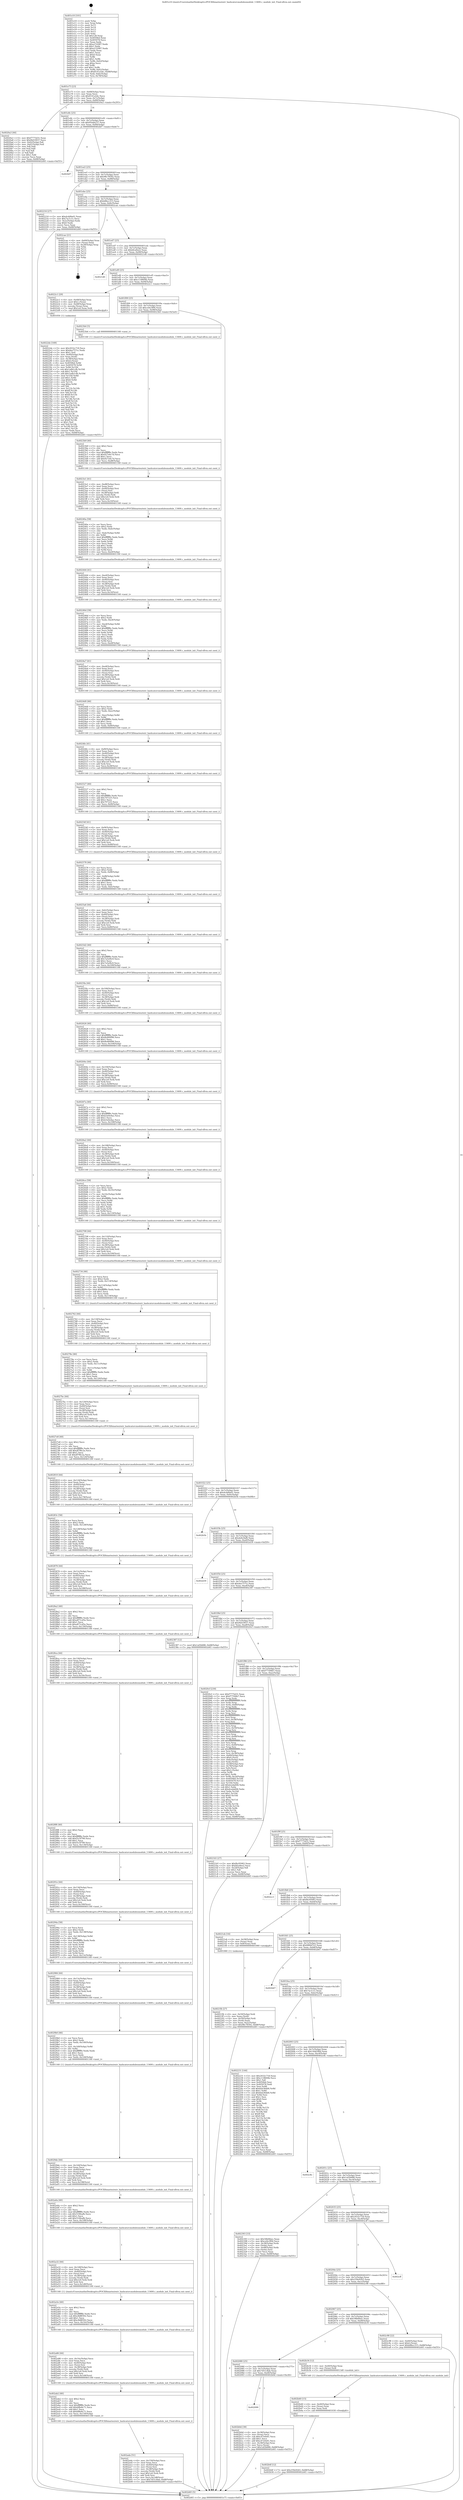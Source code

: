 digraph "0x401e10" {
  label = "0x401e10 (/mnt/c/Users/mathe/Desktop/tcc/POCII/binaries/extr_hashcatsrcmodulesmodule_13400.c_module_init_Final-ollvm.out::main(0))"
  labelloc = "t"
  node[shape=record]

  Entry [label="",width=0.3,height=0.3,shape=circle,fillcolor=black,style=filled]
  "0x401e75" [label="{
     0x401e75 [23]\l
     | [instrs]\l
     &nbsp;&nbsp;0x401e75 \<+3\>: mov -0x68(%rbp),%eax\l
     &nbsp;&nbsp;0x401e78 \<+2\>: mov %eax,%ecx\l
     &nbsp;&nbsp;0x401e7a \<+6\>: sub $0x8141a5dc,%ecx\l
     &nbsp;&nbsp;0x401e80 \<+3\>: mov %eax,-0x7c(%rbp)\l
     &nbsp;&nbsp;0x401e83 \<+3\>: mov %ecx,-0x80(%rbp)\l
     &nbsp;&nbsp;0x401e86 \<+6\>: je 00000000004020a3 \<main+0x293\>\l
  }"]
  "0x4020a3" [label="{
     0x4020a3 [44]\l
     | [instrs]\l
     &nbsp;&nbsp;0x4020a3 \<+5\>: mov $0xf7775d31,%eax\l
     &nbsp;&nbsp;0x4020a8 \<+5\>: mov $0xf4d10937,%ecx\l
     &nbsp;&nbsp;0x4020ad \<+3\>: mov -0x62(%rbp),%dl\l
     &nbsp;&nbsp;0x4020b0 \<+4\>: mov -0x61(%rbp),%sil\l
     &nbsp;&nbsp;0x4020b4 \<+3\>: mov %dl,%dil\l
     &nbsp;&nbsp;0x4020b7 \<+3\>: and %sil,%dil\l
     &nbsp;&nbsp;0x4020ba \<+3\>: xor %sil,%dl\l
     &nbsp;&nbsp;0x4020bd \<+3\>: or %dl,%dil\l
     &nbsp;&nbsp;0x4020c0 \<+4\>: test $0x1,%dil\l
     &nbsp;&nbsp;0x4020c4 \<+3\>: cmovne %ecx,%eax\l
     &nbsp;&nbsp;0x4020c7 \<+3\>: mov %eax,-0x68(%rbp)\l
     &nbsp;&nbsp;0x4020ca \<+5\>: jmp 0000000000402d45 \<main+0xf35\>\l
  }"]
  "0x401e8c" [label="{
     0x401e8c [25]\l
     | [instrs]\l
     &nbsp;&nbsp;0x401e8c \<+5\>: jmp 0000000000401e91 \<main+0x81\>\l
     &nbsp;&nbsp;0x401e91 \<+3\>: mov -0x7c(%rbp),%eax\l
     &nbsp;&nbsp;0x401e94 \<+5\>: sub $0x95ebb237,%eax\l
     &nbsp;&nbsp;0x401e99 \<+6\>: mov %eax,-0x84(%rbp)\l
     &nbsp;&nbsp;0x401e9f \<+6\>: je 0000000000402bf7 \<main+0xde7\>\l
  }"]
  "0x402d45" [label="{
     0x402d45 [5]\l
     | [instrs]\l
     &nbsp;&nbsp;0x402d45 \<+5\>: jmp 0000000000401e75 \<main+0x65\>\l
  }"]
  "0x401e10" [label="{
     0x401e10 [101]\l
     | [instrs]\l
     &nbsp;&nbsp;0x401e10 \<+1\>: push %rbp\l
     &nbsp;&nbsp;0x401e11 \<+3\>: mov %rsp,%rbp\l
     &nbsp;&nbsp;0x401e14 \<+2\>: push %r15\l
     &nbsp;&nbsp;0x401e16 \<+2\>: push %r14\l
     &nbsp;&nbsp;0x401e18 \<+2\>: push %r13\l
     &nbsp;&nbsp;0x401e1a \<+2\>: push %r12\l
     &nbsp;&nbsp;0x401e1c \<+1\>: push %rbx\l
     &nbsp;&nbsp;0x401e1d \<+7\>: sub $0x128,%rsp\l
     &nbsp;&nbsp;0x401e24 \<+7\>: mov 0x4050b4,%eax\l
     &nbsp;&nbsp;0x401e2b \<+7\>: mov 0x405078,%ecx\l
     &nbsp;&nbsp;0x401e32 \<+2\>: mov %eax,%edx\l
     &nbsp;&nbsp;0x401e34 \<+6\>: sub $0xa152087,%edx\l
     &nbsp;&nbsp;0x401e3a \<+3\>: sub $0x1,%edx\l
     &nbsp;&nbsp;0x401e3d \<+6\>: add $0xa152087,%edx\l
     &nbsp;&nbsp;0x401e43 \<+3\>: imul %edx,%eax\l
     &nbsp;&nbsp;0x401e46 \<+3\>: and $0x1,%eax\l
     &nbsp;&nbsp;0x401e49 \<+3\>: cmp $0x0,%eax\l
     &nbsp;&nbsp;0x401e4c \<+4\>: sete %r8b\l
     &nbsp;&nbsp;0x401e50 \<+4\>: and $0x1,%r8b\l
     &nbsp;&nbsp;0x401e54 \<+4\>: mov %r8b,-0x62(%rbp)\l
     &nbsp;&nbsp;0x401e58 \<+3\>: cmp $0xa,%ecx\l
     &nbsp;&nbsp;0x401e5b \<+4\>: setl %r8b\l
     &nbsp;&nbsp;0x401e5f \<+4\>: and $0x1,%r8b\l
     &nbsp;&nbsp;0x401e63 \<+4\>: mov %r8b,-0x61(%rbp)\l
     &nbsp;&nbsp;0x401e67 \<+7\>: movl $0x8141a5dc,-0x68(%rbp)\l
     &nbsp;&nbsp;0x401e6e \<+3\>: mov %edi,-0x6c(%rbp)\l
     &nbsp;&nbsp;0x401e71 \<+4\>: mov %rsi,-0x78(%rbp)\l
  }"]
  Exit [label="",width=0.3,height=0.3,shape=circle,fillcolor=black,style=filled,peripheries=2]
  "0x402bf7" [label="{
     0x402bf7\l
  }", style=dashed]
  "0x401ea5" [label="{
     0x401ea5 [25]\l
     | [instrs]\l
     &nbsp;&nbsp;0x401ea5 \<+5\>: jmp 0000000000401eaa \<main+0x9a\>\l
     &nbsp;&nbsp;0x401eaa \<+3\>: mov -0x7c(%rbp),%eax\l
     &nbsp;&nbsp;0x401ead \<+5\>: sub $0x98c78592,%eax\l
     &nbsp;&nbsp;0x401eb2 \<+6\>: mov %eax,-0x88(%rbp)\l
     &nbsp;&nbsp;0x401eb8 \<+6\>: je 0000000000402216 \<main+0x406\>\l
  }"]
  "0x402b4f" [label="{
     0x402b4f [12]\l
     | [instrs]\l
     &nbsp;&nbsp;0x402b4f \<+7\>: movl $0x259e92b5,-0x68(%rbp)\l
     &nbsp;&nbsp;0x402b56 \<+5\>: jmp 0000000000402d45 \<main+0xf35\>\l
  }"]
  "0x402216" [label="{
     0x402216 [27]\l
     | [instrs]\l
     &nbsp;&nbsp;0x402216 \<+5\>: mov $0xdcdd9a01,%eax\l
     &nbsp;&nbsp;0x40221b \<+5\>: mov $0x7ac1c1c,%ecx\l
     &nbsp;&nbsp;0x402220 \<+3\>: mov -0x2c(%rbp),%edx\l
     &nbsp;&nbsp;0x402223 \<+3\>: cmp $0x0,%edx\l
     &nbsp;&nbsp;0x402226 \<+3\>: cmove %ecx,%eax\l
     &nbsp;&nbsp;0x402229 \<+3\>: mov %eax,-0x68(%rbp)\l
     &nbsp;&nbsp;0x40222c \<+5\>: jmp 0000000000402d45 \<main+0xf35\>\l
  }"]
  "0x401ebe" [label="{
     0x401ebe [25]\l
     | [instrs]\l
     &nbsp;&nbsp;0x401ebe \<+5\>: jmp 0000000000401ec3 \<main+0xb3\>\l
     &nbsp;&nbsp;0x401ec3 \<+3\>: mov -0x7c(%rbp),%eax\l
     &nbsp;&nbsp;0x401ec6 \<+5\>: sub $0xb8bcc315,%eax\l
     &nbsp;&nbsp;0x401ecb \<+6\>: mov %eax,-0x8c(%rbp)\l
     &nbsp;&nbsp;0x401ed1 \<+6\>: je 0000000000402cae \<main+0xe9e\>\l
  }"]
  "0x402b40" [label="{
     0x402b40 [15]\l
     | [instrs]\l
     &nbsp;&nbsp;0x402b40 \<+4\>: mov -0x40(%rbp),%rax\l
     &nbsp;&nbsp;0x402b44 \<+3\>: mov (%rax),%rax\l
     &nbsp;&nbsp;0x402b47 \<+3\>: mov %rax,%rdi\l
     &nbsp;&nbsp;0x402b4a \<+5\>: call 0000000000401030 \<free@plt\>\l
     | [calls]\l
     &nbsp;&nbsp;0x401030 \{1\} (unknown)\l
  }"]
  "0x402cae" [label="{
     0x402cae [21]\l
     | [instrs]\l
     &nbsp;&nbsp;0x402cae \<+4\>: mov -0x60(%rbp),%rax\l
     &nbsp;&nbsp;0x402cb2 \<+2\>: mov (%rax),%eax\l
     &nbsp;&nbsp;0x402cb4 \<+4\>: lea -0x28(%rbp),%rsp\l
     &nbsp;&nbsp;0x402cb8 \<+1\>: pop %rbx\l
     &nbsp;&nbsp;0x402cb9 \<+2\>: pop %r12\l
     &nbsp;&nbsp;0x402cbb \<+2\>: pop %r13\l
     &nbsp;&nbsp;0x402cbd \<+2\>: pop %r14\l
     &nbsp;&nbsp;0x402cbf \<+2\>: pop %r15\l
     &nbsp;&nbsp;0x402cc1 \<+1\>: pop %rbp\l
     &nbsp;&nbsp;0x402cc2 \<+1\>: ret\l
  }"]
  "0x401ed7" [label="{
     0x401ed7 [25]\l
     | [instrs]\l
     &nbsp;&nbsp;0x401ed7 \<+5\>: jmp 0000000000401edc \<main+0xcc\>\l
     &nbsp;&nbsp;0x401edc \<+3\>: mov -0x7c(%rbp),%eax\l
     &nbsp;&nbsp;0x401edf \<+5\>: sub $0xbfca9ee2,%eax\l
     &nbsp;&nbsp;0x401ee4 \<+6\>: mov %eax,-0x90(%rbp)\l
     &nbsp;&nbsp;0x401eea \<+6\>: je 00000000004021d0 \<main+0x3c0\>\l
  }"]
  "0x402099" [label="{
     0x402099\l
  }", style=dashed]
  "0x4021d0" [label="{
     0x4021d0\l
  }", style=dashed]
  "0x401ef0" [label="{
     0x401ef0 [25]\l
     | [instrs]\l
     &nbsp;&nbsp;0x401ef0 \<+5\>: jmp 0000000000401ef5 \<main+0xe5\>\l
     &nbsp;&nbsp;0x401ef5 \<+3\>: mov -0x7c(%rbp),%eax\l
     &nbsp;&nbsp;0x401ef8 \<+5\>: sub $0xc118604b,%eax\l
     &nbsp;&nbsp;0x401efd \<+6\>: mov %eax,-0x94(%rbp)\l
     &nbsp;&nbsp;0x401f03 \<+6\>: je 00000000004022c1 \<main+0x4b1\>\l
  }"]
  "0x402b0d" [label="{
     0x402b0d [39]\l
     | [instrs]\l
     &nbsp;&nbsp;0x402b0d \<+4\>: mov -0x38(%rbp),%rax\l
     &nbsp;&nbsp;0x402b11 \<+2\>: mov (%rax),%ecx\l
     &nbsp;&nbsp;0x402b13 \<+6\>: sub $0xc47e0e61,%ecx\l
     &nbsp;&nbsp;0x402b19 \<+3\>: add $0x1,%ecx\l
     &nbsp;&nbsp;0x402b1c \<+6\>: add $0xc47e0e61,%ecx\l
     &nbsp;&nbsp;0x402b22 \<+4\>: mov -0x38(%rbp),%rax\l
     &nbsp;&nbsp;0x402b26 \<+2\>: mov %ecx,(%rax)\l
     &nbsp;&nbsp;0x402b28 \<+7\>: movl $0x1af2b686,-0x68(%rbp)\l
     &nbsp;&nbsp;0x402b2f \<+5\>: jmp 0000000000402d45 \<main+0xf35\>\l
  }"]
  "0x4022c1" [label="{
     0x4022c1 [29]\l
     | [instrs]\l
     &nbsp;&nbsp;0x4022c1 \<+4\>: mov -0x48(%rbp),%rax\l
     &nbsp;&nbsp;0x4022c5 \<+6\>: movl $0x1,(%rax)\l
     &nbsp;&nbsp;0x4022cb \<+4\>: mov -0x48(%rbp),%rax\l
     &nbsp;&nbsp;0x4022cf \<+3\>: movslq (%rax),%rax\l
     &nbsp;&nbsp;0x4022d2 \<+7\>: imul $0x1e0,%rax,%rdi\l
     &nbsp;&nbsp;0x4022d9 \<+5\>: call 0000000000401050 \<malloc@plt\>\l
     | [calls]\l
     &nbsp;&nbsp;0x401050 \{1\} (unknown)\l
  }"]
  "0x401f09" [label="{
     0x401f09 [25]\l
     | [instrs]\l
     &nbsp;&nbsp;0x401f09 \<+5\>: jmp 0000000000401f0e \<main+0xfe\>\l
     &nbsp;&nbsp;0x401f0e \<+3\>: mov -0x7c(%rbp),%eax\l
     &nbsp;&nbsp;0x401f11 \<+5\>: sub $0xce0e3f94,%eax\l
     &nbsp;&nbsp;0x401f16 \<+6\>: mov %eax,-0x98(%rbp)\l
     &nbsp;&nbsp;0x401f1c \<+6\>: je 00000000004023b4 \<main+0x5a4\>\l
  }"]
  "0x402080" [label="{
     0x402080 [25]\l
     | [instrs]\l
     &nbsp;&nbsp;0x402080 \<+5\>: jmp 0000000000402085 \<main+0x275\>\l
     &nbsp;&nbsp;0x402085 \<+3\>: mov -0x7c(%rbp),%eax\l
     &nbsp;&nbsp;0x402088 \<+5\>: sub $0x7d51c8ab,%eax\l
     &nbsp;&nbsp;0x40208d \<+6\>: mov %eax,-0xd4(%rbp)\l
     &nbsp;&nbsp;0x402093 \<+6\>: je 0000000000402b0d \<main+0xcfd\>\l
  }"]
  "0x4023b4" [label="{
     0x4023b4 [5]\l
     | [instrs]\l
     &nbsp;&nbsp;0x4023b4 \<+5\>: call 0000000000401160 \<next_i\>\l
     | [calls]\l
     &nbsp;&nbsp;0x401160 \{1\} (/mnt/c/Users/mathe/Desktop/tcc/POCII/binaries/extr_hashcatsrcmodulesmodule_13400.c_module_init_Final-ollvm.out::next_i)\l
  }"]
  "0x401f22" [label="{
     0x401f22 [25]\l
     | [instrs]\l
     &nbsp;&nbsp;0x401f22 \<+5\>: jmp 0000000000401f27 \<main+0x117\>\l
     &nbsp;&nbsp;0x401f27 \<+3\>: mov -0x7c(%rbp),%eax\l
     &nbsp;&nbsp;0x401f2a \<+5\>: sub $0xdcdd9a01,%eax\l
     &nbsp;&nbsp;0x401f2f \<+6\>: mov %eax,-0x9c(%rbp)\l
     &nbsp;&nbsp;0x401f35 \<+6\>: je 0000000000402b5b \<main+0xd4b\>\l
  }"]
  "0x402b34" [label="{
     0x402b34 [12]\l
     | [instrs]\l
     &nbsp;&nbsp;0x402b34 \<+4\>: mov -0x40(%rbp),%rax\l
     &nbsp;&nbsp;0x402b38 \<+3\>: mov (%rax),%rdi\l
     &nbsp;&nbsp;0x402b3b \<+5\>: call 00000000004013d0 \<module_init\>\l
     | [calls]\l
     &nbsp;&nbsp;0x4013d0 \{1\} (/mnt/c/Users/mathe/Desktop/tcc/POCII/binaries/extr_hashcatsrcmodulesmodule_13400.c_module_init_Final-ollvm.out::module_init)\l
  }"]
  "0x402b5b" [label="{
     0x402b5b\l
  }", style=dashed]
  "0x401f3b" [label="{
     0x401f3b [25]\l
     | [instrs]\l
     &nbsp;&nbsp;0x401f3b \<+5\>: jmp 0000000000401f40 \<main+0x130\>\l
     &nbsp;&nbsp;0x401f40 \<+3\>: mov -0x7c(%rbp),%eax\l
     &nbsp;&nbsp;0x401f43 \<+5\>: sub $0xde6c9af6,%eax\l
     &nbsp;&nbsp;0x401f48 \<+6\>: mov %eax,-0xa0(%rbp)\l
     &nbsp;&nbsp;0x401f4e \<+6\>: je 0000000000402d39 \<main+0xf29\>\l
  }"]
  "0x402067" [label="{
     0x402067 [25]\l
     | [instrs]\l
     &nbsp;&nbsp;0x402067 \<+5\>: jmp 000000000040206c \<main+0x25c\>\l
     &nbsp;&nbsp;0x40206c \<+3\>: mov -0x7c(%rbp),%eax\l
     &nbsp;&nbsp;0x40206f \<+5\>: sub $0x58bf4bec,%eax\l
     &nbsp;&nbsp;0x402074 \<+6\>: mov %eax,-0xd0(%rbp)\l
     &nbsp;&nbsp;0x40207a \<+6\>: je 0000000000402b34 \<main+0xd24\>\l
  }"]
  "0x402d39" [label="{
     0x402d39\l
  }", style=dashed]
  "0x401f54" [label="{
     0x401f54 [25]\l
     | [instrs]\l
     &nbsp;&nbsp;0x401f54 \<+5\>: jmp 0000000000401f59 \<main+0x149\>\l
     &nbsp;&nbsp;0x401f59 \<+3\>: mov -0x7c(%rbp),%eax\l
     &nbsp;&nbsp;0x401f5c \<+5\>: sub $0xdee757cc,%eax\l
     &nbsp;&nbsp;0x401f61 \<+6\>: mov %eax,-0xa4(%rbp)\l
     &nbsp;&nbsp;0x401f67 \<+6\>: je 0000000000402387 \<main+0x577\>\l
  }"]
  "0x402c98" [label="{
     0x402c98 [22]\l
     | [instrs]\l
     &nbsp;&nbsp;0x402c98 \<+4\>: mov -0x60(%rbp),%rax\l
     &nbsp;&nbsp;0x402c9c \<+6\>: movl $0x0,(%rax)\l
     &nbsp;&nbsp;0x402ca2 \<+7\>: movl $0xb8bcc315,-0x68(%rbp)\l
     &nbsp;&nbsp;0x402ca9 \<+5\>: jmp 0000000000402d45 \<main+0xf35\>\l
  }"]
  "0x402387" [label="{
     0x402387 [12]\l
     | [instrs]\l
     &nbsp;&nbsp;0x402387 \<+7\>: movl $0x1af2b686,-0x68(%rbp)\l
     &nbsp;&nbsp;0x40238e \<+5\>: jmp 0000000000402d45 \<main+0xf35\>\l
  }"]
  "0x401f6d" [label="{
     0x401f6d [25]\l
     | [instrs]\l
     &nbsp;&nbsp;0x401f6d \<+5\>: jmp 0000000000401f72 \<main+0x162\>\l
     &nbsp;&nbsp;0x401f72 \<+3\>: mov -0x7c(%rbp),%eax\l
     &nbsp;&nbsp;0x401f75 \<+5\>: sub $0xf4d10937,%eax\l
     &nbsp;&nbsp;0x401f7a \<+6\>: mov %eax,-0xa8(%rbp)\l
     &nbsp;&nbsp;0x401f80 \<+6\>: je 00000000004020cf \<main+0x2bf\>\l
  }"]
  "0x40204e" [label="{
     0x40204e [25]\l
     | [instrs]\l
     &nbsp;&nbsp;0x40204e \<+5\>: jmp 0000000000402053 \<main+0x243\>\l
     &nbsp;&nbsp;0x402053 \<+3\>: mov -0x7c(%rbp),%eax\l
     &nbsp;&nbsp;0x402056 \<+5\>: sub $0x259e92b5,%eax\l
     &nbsp;&nbsp;0x40205b \<+6\>: mov %eax,-0xcc(%rbp)\l
     &nbsp;&nbsp;0x402061 \<+6\>: je 0000000000402c98 \<main+0xe88\>\l
  }"]
  "0x4020cf" [label="{
     0x4020cf [230]\l
     | [instrs]\l
     &nbsp;&nbsp;0x4020cf \<+5\>: mov $0xf7775d31,%eax\l
     &nbsp;&nbsp;0x4020d4 \<+5\>: mov $0xf77594b7,%ecx\l
     &nbsp;&nbsp;0x4020d9 \<+3\>: mov %rsp,%rdx\l
     &nbsp;&nbsp;0x4020dc \<+4\>: add $0xfffffffffffffff0,%rdx\l
     &nbsp;&nbsp;0x4020e0 \<+3\>: mov %rdx,%rsp\l
     &nbsp;&nbsp;0x4020e3 \<+4\>: mov %rdx,-0x60(%rbp)\l
     &nbsp;&nbsp;0x4020e7 \<+3\>: mov %rsp,%rdx\l
     &nbsp;&nbsp;0x4020ea \<+4\>: add $0xfffffffffffffff0,%rdx\l
     &nbsp;&nbsp;0x4020ee \<+3\>: mov %rdx,%rsp\l
     &nbsp;&nbsp;0x4020f1 \<+3\>: mov %rsp,%rsi\l
     &nbsp;&nbsp;0x4020f4 \<+4\>: add $0xfffffffffffffff0,%rsi\l
     &nbsp;&nbsp;0x4020f8 \<+3\>: mov %rsi,%rsp\l
     &nbsp;&nbsp;0x4020fb \<+4\>: mov %rsi,-0x58(%rbp)\l
     &nbsp;&nbsp;0x4020ff \<+3\>: mov %rsp,%rsi\l
     &nbsp;&nbsp;0x402102 \<+4\>: add $0xfffffffffffffff0,%rsi\l
     &nbsp;&nbsp;0x402106 \<+3\>: mov %rsi,%rsp\l
     &nbsp;&nbsp;0x402109 \<+4\>: mov %rsi,-0x50(%rbp)\l
     &nbsp;&nbsp;0x40210d \<+3\>: mov %rsp,%rsi\l
     &nbsp;&nbsp;0x402110 \<+4\>: add $0xfffffffffffffff0,%rsi\l
     &nbsp;&nbsp;0x402114 \<+3\>: mov %rsi,%rsp\l
     &nbsp;&nbsp;0x402117 \<+4\>: mov %rsi,-0x48(%rbp)\l
     &nbsp;&nbsp;0x40211b \<+3\>: mov %rsp,%rsi\l
     &nbsp;&nbsp;0x40211e \<+4\>: add $0xfffffffffffffff0,%rsi\l
     &nbsp;&nbsp;0x402122 \<+3\>: mov %rsi,%rsp\l
     &nbsp;&nbsp;0x402125 \<+4\>: mov %rsi,-0x40(%rbp)\l
     &nbsp;&nbsp;0x402129 \<+3\>: mov %rsp,%rsi\l
     &nbsp;&nbsp;0x40212c \<+4\>: add $0xfffffffffffffff0,%rsi\l
     &nbsp;&nbsp;0x402130 \<+3\>: mov %rsi,%rsp\l
     &nbsp;&nbsp;0x402133 \<+4\>: mov %rsi,-0x38(%rbp)\l
     &nbsp;&nbsp;0x402137 \<+4\>: mov -0x60(%rbp),%rsi\l
     &nbsp;&nbsp;0x40213b \<+6\>: movl $0x0,(%rsi)\l
     &nbsp;&nbsp;0x402141 \<+3\>: mov -0x6c(%rbp),%edi\l
     &nbsp;&nbsp;0x402144 \<+2\>: mov %edi,(%rdx)\l
     &nbsp;&nbsp;0x402146 \<+4\>: mov -0x58(%rbp),%rsi\l
     &nbsp;&nbsp;0x40214a \<+4\>: mov -0x78(%rbp),%r8\l
     &nbsp;&nbsp;0x40214e \<+3\>: mov %r8,(%rsi)\l
     &nbsp;&nbsp;0x402151 \<+3\>: cmpl $0x2,(%rdx)\l
     &nbsp;&nbsp;0x402154 \<+4\>: setne %r9b\l
     &nbsp;&nbsp;0x402158 \<+4\>: and $0x1,%r9b\l
     &nbsp;&nbsp;0x40215c \<+4\>: mov %r9b,-0x2d(%rbp)\l
     &nbsp;&nbsp;0x402160 \<+8\>: mov 0x4050b4,%r10d\l
     &nbsp;&nbsp;0x402168 \<+8\>: mov 0x405078,%r11d\l
     &nbsp;&nbsp;0x402170 \<+3\>: mov %r10d,%ebx\l
     &nbsp;&nbsp;0x402173 \<+6\>: add $0xdceda606,%ebx\l
     &nbsp;&nbsp;0x402179 \<+3\>: sub $0x1,%ebx\l
     &nbsp;&nbsp;0x40217c \<+6\>: sub $0xdceda606,%ebx\l
     &nbsp;&nbsp;0x402182 \<+4\>: imul %ebx,%r10d\l
     &nbsp;&nbsp;0x402186 \<+4\>: and $0x1,%r10d\l
     &nbsp;&nbsp;0x40218a \<+4\>: cmp $0x0,%r10d\l
     &nbsp;&nbsp;0x40218e \<+4\>: sete %r9b\l
     &nbsp;&nbsp;0x402192 \<+4\>: cmp $0xa,%r11d\l
     &nbsp;&nbsp;0x402196 \<+4\>: setl %r14b\l
     &nbsp;&nbsp;0x40219a \<+3\>: mov %r9b,%r15b\l
     &nbsp;&nbsp;0x40219d \<+3\>: and %r14b,%r15b\l
     &nbsp;&nbsp;0x4021a0 \<+3\>: xor %r14b,%r9b\l
     &nbsp;&nbsp;0x4021a3 \<+3\>: or %r9b,%r15b\l
     &nbsp;&nbsp;0x4021a6 \<+4\>: test $0x1,%r15b\l
     &nbsp;&nbsp;0x4021aa \<+3\>: cmovne %ecx,%eax\l
     &nbsp;&nbsp;0x4021ad \<+3\>: mov %eax,-0x68(%rbp)\l
     &nbsp;&nbsp;0x4021b0 \<+5\>: jmp 0000000000402d45 \<main+0xf35\>\l
  }"]
  "0x401f86" [label="{
     0x401f86 [25]\l
     | [instrs]\l
     &nbsp;&nbsp;0x401f86 \<+5\>: jmp 0000000000401f8b \<main+0x17b\>\l
     &nbsp;&nbsp;0x401f8b \<+3\>: mov -0x7c(%rbp),%eax\l
     &nbsp;&nbsp;0x401f8e \<+5\>: sub $0xf77594b7,%eax\l
     &nbsp;&nbsp;0x401f93 \<+6\>: mov %eax,-0xac(%rbp)\l
     &nbsp;&nbsp;0x401f99 \<+6\>: je 00000000004021b5 \<main+0x3a5\>\l
  }"]
  "0x402cff" [label="{
     0x402cff\l
  }", style=dashed]
  "0x4021b5" [label="{
     0x4021b5 [27]\l
     | [instrs]\l
     &nbsp;&nbsp;0x4021b5 \<+5\>: mov $0xfbc95083,%eax\l
     &nbsp;&nbsp;0x4021ba \<+5\>: mov $0xbfca9ee2,%ecx\l
     &nbsp;&nbsp;0x4021bf \<+3\>: mov -0x2d(%rbp),%dl\l
     &nbsp;&nbsp;0x4021c2 \<+3\>: test $0x1,%dl\l
     &nbsp;&nbsp;0x4021c5 \<+3\>: cmovne %ecx,%eax\l
     &nbsp;&nbsp;0x4021c8 \<+3\>: mov %eax,-0x68(%rbp)\l
     &nbsp;&nbsp;0x4021cb \<+5\>: jmp 0000000000402d45 \<main+0xf35\>\l
  }"]
  "0x401f9f" [label="{
     0x401f9f [25]\l
     | [instrs]\l
     &nbsp;&nbsp;0x401f9f \<+5\>: jmp 0000000000401fa4 \<main+0x194\>\l
     &nbsp;&nbsp;0x401fa4 \<+3\>: mov -0x7c(%rbp),%eax\l
     &nbsp;&nbsp;0x401fa7 \<+5\>: sub $0xf7775d31,%eax\l
     &nbsp;&nbsp;0x401fac \<+6\>: mov %eax,-0xb0(%rbp)\l
     &nbsp;&nbsp;0x401fb2 \<+6\>: je 0000000000402cc3 \<main+0xeb3\>\l
  }"]
  "0x402ada" [label="{
     0x402ada [51]\l
     | [instrs]\l
     &nbsp;&nbsp;0x402ada \<+6\>: mov -0x150(%rbp),%ecx\l
     &nbsp;&nbsp;0x402ae0 \<+3\>: imul %eax,%ecx\l
     &nbsp;&nbsp;0x402ae3 \<+4\>: mov -0x40(%rbp),%rsi\l
     &nbsp;&nbsp;0x402ae7 \<+3\>: mov (%rsi),%rsi\l
     &nbsp;&nbsp;0x402aea \<+4\>: mov -0x38(%rbp),%rdi\l
     &nbsp;&nbsp;0x402aee \<+3\>: movslq (%rdi),%rdi\l
     &nbsp;&nbsp;0x402af1 \<+7\>: imul $0x1e0,%rdi,%rdi\l
     &nbsp;&nbsp;0x402af8 \<+3\>: add %rdi,%rsi\l
     &nbsp;&nbsp;0x402afb \<+6\>: mov %ecx,0x1d8(%rsi)\l
     &nbsp;&nbsp;0x402b01 \<+7\>: movl $0x7d51c8ab,-0x68(%rbp)\l
     &nbsp;&nbsp;0x402b08 \<+5\>: jmp 0000000000402d45 \<main+0xf35\>\l
  }"]
  "0x402cc3" [label="{
     0x402cc3\l
  }", style=dashed]
  "0x401fb8" [label="{
     0x401fb8 [25]\l
     | [instrs]\l
     &nbsp;&nbsp;0x401fb8 \<+5\>: jmp 0000000000401fbd \<main+0x1ad\>\l
     &nbsp;&nbsp;0x401fbd \<+3\>: mov -0x7c(%rbp),%eax\l
     &nbsp;&nbsp;0x401fc0 \<+5\>: sub $0xfbc95083,%eax\l
     &nbsp;&nbsp;0x401fc5 \<+6\>: mov %eax,-0xb4(%rbp)\l
     &nbsp;&nbsp;0x401fcb \<+6\>: je 00000000004021eb \<main+0x3db\>\l
  }"]
  "0x402ab2" [label="{
     0x402ab2 [40]\l
     | [instrs]\l
     &nbsp;&nbsp;0x402ab2 \<+5\>: mov $0x2,%ecx\l
     &nbsp;&nbsp;0x402ab7 \<+1\>: cltd\l
     &nbsp;&nbsp;0x402ab8 \<+2\>: idiv %ecx\l
     &nbsp;&nbsp;0x402aba \<+6\>: imul $0xfffffffe,%edx,%ecx\l
     &nbsp;&nbsp;0x402ac0 \<+6\>: add $0xbf8e8c71,%ecx\l
     &nbsp;&nbsp;0x402ac6 \<+3\>: add $0x1,%ecx\l
     &nbsp;&nbsp;0x402ac9 \<+6\>: sub $0xbf8e8c71,%ecx\l
     &nbsp;&nbsp;0x402acf \<+6\>: mov %ecx,-0x150(%rbp)\l
     &nbsp;&nbsp;0x402ad5 \<+5\>: call 0000000000401160 \<next_i\>\l
     | [calls]\l
     &nbsp;&nbsp;0x401160 \{1\} (/mnt/c/Users/mathe/Desktop/tcc/POCII/binaries/extr_hashcatsrcmodulesmodule_13400.c_module_init_Final-ollvm.out::next_i)\l
  }"]
  "0x4021eb" [label="{
     0x4021eb [16]\l
     | [instrs]\l
     &nbsp;&nbsp;0x4021eb \<+4\>: mov -0x58(%rbp),%rax\l
     &nbsp;&nbsp;0x4021ef \<+3\>: mov (%rax),%rax\l
     &nbsp;&nbsp;0x4021f2 \<+4\>: mov 0x8(%rax),%rdi\l
     &nbsp;&nbsp;0x4021f6 \<+5\>: call 0000000000401060 \<atoi@plt\>\l
     | [calls]\l
     &nbsp;&nbsp;0x401060 \{1\} (unknown)\l
  }"]
  "0x401fd1" [label="{
     0x401fd1 [25]\l
     | [instrs]\l
     &nbsp;&nbsp;0x401fd1 \<+5\>: jmp 0000000000401fd6 \<main+0x1c6\>\l
     &nbsp;&nbsp;0x401fd6 \<+3\>: mov -0x7c(%rbp),%eax\l
     &nbsp;&nbsp;0x401fd9 \<+5\>: sub $0xfd66d7e5,%eax\l
     &nbsp;&nbsp;0x401fde \<+6\>: mov %eax,-0xb8(%rbp)\l
     &nbsp;&nbsp;0x401fe4 \<+6\>: je 0000000000402b67 \<main+0xd57\>\l
  }"]
  "0x4021fb" [label="{
     0x4021fb [27]\l
     | [instrs]\l
     &nbsp;&nbsp;0x4021fb \<+4\>: mov -0x50(%rbp),%rdi\l
     &nbsp;&nbsp;0x4021ff \<+2\>: mov %eax,(%rdi)\l
     &nbsp;&nbsp;0x402201 \<+4\>: mov -0x50(%rbp),%rdi\l
     &nbsp;&nbsp;0x402205 \<+2\>: mov (%rdi),%eax\l
     &nbsp;&nbsp;0x402207 \<+3\>: mov %eax,-0x2c(%rbp)\l
     &nbsp;&nbsp;0x40220a \<+7\>: movl $0x98c78592,-0x68(%rbp)\l
     &nbsp;&nbsp;0x402211 \<+5\>: jmp 0000000000402d45 \<main+0xf35\>\l
  }"]
  "0x402a86" [label="{
     0x402a86 [44]\l
     | [instrs]\l
     &nbsp;&nbsp;0x402a86 \<+6\>: mov -0x14c(%rbp),%ecx\l
     &nbsp;&nbsp;0x402a8c \<+3\>: imul %eax,%ecx\l
     &nbsp;&nbsp;0x402a8f \<+4\>: mov -0x40(%rbp),%rsi\l
     &nbsp;&nbsp;0x402a93 \<+3\>: mov (%rsi),%rsi\l
     &nbsp;&nbsp;0x402a96 \<+4\>: mov -0x38(%rbp),%rdi\l
     &nbsp;&nbsp;0x402a9a \<+3\>: movslq (%rdi),%rdi\l
     &nbsp;&nbsp;0x402a9d \<+7\>: imul $0x1e0,%rdi,%rdi\l
     &nbsp;&nbsp;0x402aa4 \<+3\>: add %rdi,%rsi\l
     &nbsp;&nbsp;0x402aa7 \<+6\>: mov %ecx,0x1d4(%rsi)\l
     &nbsp;&nbsp;0x402aad \<+5\>: call 0000000000401160 \<next_i\>\l
     | [calls]\l
     &nbsp;&nbsp;0x401160 \{1\} (/mnt/c/Users/mathe/Desktop/tcc/POCII/binaries/extr_hashcatsrcmodulesmodule_13400.c_module_init_Final-ollvm.out::next_i)\l
  }"]
  "0x402b67" [label="{
     0x402b67\l
  }", style=dashed]
  "0x401fea" [label="{
     0x401fea [25]\l
     | [instrs]\l
     &nbsp;&nbsp;0x401fea \<+5\>: jmp 0000000000401fef \<main+0x1df\>\l
     &nbsp;&nbsp;0x401fef \<+3\>: mov -0x7c(%rbp),%eax\l
     &nbsp;&nbsp;0x401ff2 \<+5\>: sub $0x7ac1c1c,%eax\l
     &nbsp;&nbsp;0x401ff7 \<+6\>: mov %eax,-0xbc(%rbp)\l
     &nbsp;&nbsp;0x401ffd \<+6\>: je 0000000000402231 \<main+0x421\>\l
  }"]
  "0x402a5e" [label="{
     0x402a5e [40]\l
     | [instrs]\l
     &nbsp;&nbsp;0x402a5e \<+5\>: mov $0x2,%ecx\l
     &nbsp;&nbsp;0x402a63 \<+1\>: cltd\l
     &nbsp;&nbsp;0x402a64 \<+2\>: idiv %ecx\l
     &nbsp;&nbsp;0x402a66 \<+6\>: imul $0xfffffffe,%edx,%ecx\l
     &nbsp;&nbsp;0x402a6c \<+6\>: sub $0xc8d8f302,%ecx\l
     &nbsp;&nbsp;0x402a72 \<+3\>: add $0x1,%ecx\l
     &nbsp;&nbsp;0x402a75 \<+6\>: add $0xc8d8f302,%ecx\l
     &nbsp;&nbsp;0x402a7b \<+6\>: mov %ecx,-0x14c(%rbp)\l
     &nbsp;&nbsp;0x402a81 \<+5\>: call 0000000000401160 \<next_i\>\l
     | [calls]\l
     &nbsp;&nbsp;0x401160 \{1\} (/mnt/c/Users/mathe/Desktop/tcc/POCII/binaries/extr_hashcatsrcmodulesmodule_13400.c_module_init_Final-ollvm.out::next_i)\l
  }"]
  "0x402231" [label="{
     0x402231 [144]\l
     | [instrs]\l
     &nbsp;&nbsp;0x402231 \<+5\>: mov $0x2032c718,%eax\l
     &nbsp;&nbsp;0x402236 \<+5\>: mov $0xc118604b,%ecx\l
     &nbsp;&nbsp;0x40223b \<+2\>: mov $0x1,%dl\l
     &nbsp;&nbsp;0x40223d \<+7\>: mov 0x4050b4,%esi\l
     &nbsp;&nbsp;0x402244 \<+7\>: mov 0x405078,%edi\l
     &nbsp;&nbsp;0x40224b \<+3\>: mov %esi,%r8d\l
     &nbsp;&nbsp;0x40224e \<+7\>: add $0x6eb36dd4,%r8d\l
     &nbsp;&nbsp;0x402255 \<+4\>: sub $0x1,%r8d\l
     &nbsp;&nbsp;0x402259 \<+7\>: sub $0x6eb36dd4,%r8d\l
     &nbsp;&nbsp;0x402260 \<+4\>: imul %r8d,%esi\l
     &nbsp;&nbsp;0x402264 \<+3\>: and $0x1,%esi\l
     &nbsp;&nbsp;0x402267 \<+3\>: cmp $0x0,%esi\l
     &nbsp;&nbsp;0x40226a \<+4\>: sete %r9b\l
     &nbsp;&nbsp;0x40226e \<+3\>: cmp $0xa,%edi\l
     &nbsp;&nbsp;0x402271 \<+4\>: setl %r10b\l
     &nbsp;&nbsp;0x402275 \<+3\>: mov %r9b,%r11b\l
     &nbsp;&nbsp;0x402278 \<+4\>: xor $0xff,%r11b\l
     &nbsp;&nbsp;0x40227c \<+3\>: mov %r10b,%bl\l
     &nbsp;&nbsp;0x40227f \<+3\>: xor $0xff,%bl\l
     &nbsp;&nbsp;0x402282 \<+3\>: xor $0x0,%dl\l
     &nbsp;&nbsp;0x402285 \<+3\>: mov %r11b,%r14b\l
     &nbsp;&nbsp;0x402288 \<+4\>: and $0x0,%r14b\l
     &nbsp;&nbsp;0x40228c \<+3\>: and %dl,%r9b\l
     &nbsp;&nbsp;0x40228f \<+3\>: mov %bl,%r15b\l
     &nbsp;&nbsp;0x402292 \<+4\>: and $0x0,%r15b\l
     &nbsp;&nbsp;0x402296 \<+3\>: and %dl,%r10b\l
     &nbsp;&nbsp;0x402299 \<+3\>: or %r9b,%r14b\l
     &nbsp;&nbsp;0x40229c \<+3\>: or %r10b,%r15b\l
     &nbsp;&nbsp;0x40229f \<+3\>: xor %r15b,%r14b\l
     &nbsp;&nbsp;0x4022a2 \<+3\>: or %bl,%r11b\l
     &nbsp;&nbsp;0x4022a5 \<+4\>: xor $0xff,%r11b\l
     &nbsp;&nbsp;0x4022a9 \<+3\>: or $0x0,%dl\l
     &nbsp;&nbsp;0x4022ac \<+3\>: and %dl,%r11b\l
     &nbsp;&nbsp;0x4022af \<+3\>: or %r11b,%r14b\l
     &nbsp;&nbsp;0x4022b2 \<+4\>: test $0x1,%r14b\l
     &nbsp;&nbsp;0x4022b6 \<+3\>: cmovne %ecx,%eax\l
     &nbsp;&nbsp;0x4022b9 \<+3\>: mov %eax,-0x68(%rbp)\l
     &nbsp;&nbsp;0x4022bc \<+5\>: jmp 0000000000402d45 \<main+0xf35\>\l
  }"]
  "0x402003" [label="{
     0x402003 [25]\l
     | [instrs]\l
     &nbsp;&nbsp;0x402003 \<+5\>: jmp 0000000000402008 \<main+0x1f8\>\l
     &nbsp;&nbsp;0x402008 \<+3\>: mov -0x7c(%rbp),%eax\l
     &nbsp;&nbsp;0x40200b \<+5\>: sub $0x14dd3f6d,%eax\l
     &nbsp;&nbsp;0x402010 \<+6\>: mov %eax,-0xc0(%rbp)\l
     &nbsp;&nbsp;0x402016 \<+6\>: je 0000000000402c8c \<main+0xe7c\>\l
  }"]
  "0x4022de" [label="{
     0x4022de [169]\l
     | [instrs]\l
     &nbsp;&nbsp;0x4022de \<+5\>: mov $0x2032c718,%ecx\l
     &nbsp;&nbsp;0x4022e3 \<+5\>: mov $0xdee757cc,%edx\l
     &nbsp;&nbsp;0x4022e8 \<+3\>: mov $0x1,%sil\l
     &nbsp;&nbsp;0x4022eb \<+4\>: mov -0x40(%rbp),%rdi\l
     &nbsp;&nbsp;0x4022ef \<+3\>: mov %rax,(%rdi)\l
     &nbsp;&nbsp;0x4022f2 \<+4\>: mov -0x38(%rbp),%rax\l
     &nbsp;&nbsp;0x4022f6 \<+6\>: movl $0x0,(%rax)\l
     &nbsp;&nbsp;0x4022fc \<+8\>: mov 0x4050b4,%r8d\l
     &nbsp;&nbsp;0x402304 \<+8\>: mov 0x405078,%r9d\l
     &nbsp;&nbsp;0x40230c \<+3\>: mov %r8d,%r10d\l
     &nbsp;&nbsp;0x40230f \<+7\>: sub $0x1adb1cfb,%r10d\l
     &nbsp;&nbsp;0x402316 \<+4\>: sub $0x1,%r10d\l
     &nbsp;&nbsp;0x40231a \<+7\>: add $0x1adb1cfb,%r10d\l
     &nbsp;&nbsp;0x402321 \<+4\>: imul %r10d,%r8d\l
     &nbsp;&nbsp;0x402325 \<+4\>: and $0x1,%r8d\l
     &nbsp;&nbsp;0x402329 \<+4\>: cmp $0x0,%r8d\l
     &nbsp;&nbsp;0x40232d \<+4\>: sete %r11b\l
     &nbsp;&nbsp;0x402331 \<+4\>: cmp $0xa,%r9d\l
     &nbsp;&nbsp;0x402335 \<+3\>: setl %bl\l
     &nbsp;&nbsp;0x402338 \<+3\>: mov %r11b,%r14b\l
     &nbsp;&nbsp;0x40233b \<+4\>: xor $0xff,%r14b\l
     &nbsp;&nbsp;0x40233f \<+3\>: mov %bl,%r15b\l
     &nbsp;&nbsp;0x402342 \<+4\>: xor $0xff,%r15b\l
     &nbsp;&nbsp;0x402346 \<+4\>: xor $0x1,%sil\l
     &nbsp;&nbsp;0x40234a \<+3\>: mov %r14b,%r12b\l
     &nbsp;&nbsp;0x40234d \<+4\>: and $0xff,%r12b\l
     &nbsp;&nbsp;0x402351 \<+3\>: and %sil,%r11b\l
     &nbsp;&nbsp;0x402354 \<+3\>: mov %r15b,%r13b\l
     &nbsp;&nbsp;0x402357 \<+4\>: and $0xff,%r13b\l
     &nbsp;&nbsp;0x40235b \<+3\>: and %sil,%bl\l
     &nbsp;&nbsp;0x40235e \<+3\>: or %r11b,%r12b\l
     &nbsp;&nbsp;0x402361 \<+3\>: or %bl,%r13b\l
     &nbsp;&nbsp;0x402364 \<+3\>: xor %r13b,%r12b\l
     &nbsp;&nbsp;0x402367 \<+3\>: or %r15b,%r14b\l
     &nbsp;&nbsp;0x40236a \<+4\>: xor $0xff,%r14b\l
     &nbsp;&nbsp;0x40236e \<+4\>: or $0x1,%sil\l
     &nbsp;&nbsp;0x402372 \<+3\>: and %sil,%r14b\l
     &nbsp;&nbsp;0x402375 \<+3\>: or %r14b,%r12b\l
     &nbsp;&nbsp;0x402378 \<+4\>: test $0x1,%r12b\l
     &nbsp;&nbsp;0x40237c \<+3\>: cmovne %edx,%ecx\l
     &nbsp;&nbsp;0x40237f \<+3\>: mov %ecx,-0x68(%rbp)\l
     &nbsp;&nbsp;0x402382 \<+5\>: jmp 0000000000402d45 \<main+0xf35\>\l
  }"]
  "0x402a32" [label="{
     0x402a32 [44]\l
     | [instrs]\l
     &nbsp;&nbsp;0x402a32 \<+6\>: mov -0x148(%rbp),%ecx\l
     &nbsp;&nbsp;0x402a38 \<+3\>: imul %eax,%ecx\l
     &nbsp;&nbsp;0x402a3b \<+4\>: mov -0x40(%rbp),%rsi\l
     &nbsp;&nbsp;0x402a3f \<+3\>: mov (%rsi),%rsi\l
     &nbsp;&nbsp;0x402a42 \<+4\>: mov -0x38(%rbp),%rdi\l
     &nbsp;&nbsp;0x402a46 \<+3\>: movslq (%rdi),%rdi\l
     &nbsp;&nbsp;0x402a49 \<+7\>: imul $0x1e0,%rdi,%rdi\l
     &nbsp;&nbsp;0x402a50 \<+3\>: add %rdi,%rsi\l
     &nbsp;&nbsp;0x402a53 \<+6\>: mov %ecx,0x1d0(%rsi)\l
     &nbsp;&nbsp;0x402a59 \<+5\>: call 0000000000401160 \<next_i\>\l
     | [calls]\l
     &nbsp;&nbsp;0x401160 \{1\} (/mnt/c/Users/mathe/Desktop/tcc/POCII/binaries/extr_hashcatsrcmodulesmodule_13400.c_module_init_Final-ollvm.out::next_i)\l
  }"]
  "0x402c8c" [label="{
     0x402c8c\l
  }", style=dashed]
  "0x40201c" [label="{
     0x40201c [25]\l
     | [instrs]\l
     &nbsp;&nbsp;0x40201c \<+5\>: jmp 0000000000402021 \<main+0x211\>\l
     &nbsp;&nbsp;0x402021 \<+3\>: mov -0x7c(%rbp),%eax\l
     &nbsp;&nbsp;0x402024 \<+5\>: sub $0x1af2b686,%eax\l
     &nbsp;&nbsp;0x402029 \<+6\>: mov %eax,-0xc4(%rbp)\l
     &nbsp;&nbsp;0x40202f \<+6\>: je 0000000000402393 \<main+0x583\>\l
  }"]
  "0x402a0a" [label="{
     0x402a0a [40]\l
     | [instrs]\l
     &nbsp;&nbsp;0x402a0a \<+5\>: mov $0x2,%ecx\l
     &nbsp;&nbsp;0x402a0f \<+1\>: cltd\l
     &nbsp;&nbsp;0x402a10 \<+2\>: idiv %ecx\l
     &nbsp;&nbsp;0x402a12 \<+6\>: imul $0xfffffffe,%edx,%ecx\l
     &nbsp;&nbsp;0x402a18 \<+6\>: sub $0x510feafb,%ecx\l
     &nbsp;&nbsp;0x402a1e \<+3\>: add $0x1,%ecx\l
     &nbsp;&nbsp;0x402a21 \<+6\>: add $0x510feafb,%ecx\l
     &nbsp;&nbsp;0x402a27 \<+6\>: mov %ecx,-0x148(%rbp)\l
     &nbsp;&nbsp;0x402a2d \<+5\>: call 0000000000401160 \<next_i\>\l
     | [calls]\l
     &nbsp;&nbsp;0x401160 \{1\} (/mnt/c/Users/mathe/Desktop/tcc/POCII/binaries/extr_hashcatsrcmodulesmodule_13400.c_module_init_Final-ollvm.out::next_i)\l
  }"]
  "0x402393" [label="{
     0x402393 [33]\l
     | [instrs]\l
     &nbsp;&nbsp;0x402393 \<+5\>: mov $0x58bf4bec,%eax\l
     &nbsp;&nbsp;0x402398 \<+5\>: mov $0xce0e3f94,%ecx\l
     &nbsp;&nbsp;0x40239d \<+4\>: mov -0x38(%rbp),%rdx\l
     &nbsp;&nbsp;0x4023a1 \<+2\>: mov (%rdx),%esi\l
     &nbsp;&nbsp;0x4023a3 \<+4\>: mov -0x48(%rbp),%rdx\l
     &nbsp;&nbsp;0x4023a7 \<+2\>: cmp (%rdx),%esi\l
     &nbsp;&nbsp;0x4023a9 \<+3\>: cmovl %ecx,%eax\l
     &nbsp;&nbsp;0x4023ac \<+3\>: mov %eax,-0x68(%rbp)\l
     &nbsp;&nbsp;0x4023af \<+5\>: jmp 0000000000402d45 \<main+0xf35\>\l
  }"]
  "0x402035" [label="{
     0x402035 [25]\l
     | [instrs]\l
     &nbsp;&nbsp;0x402035 \<+5\>: jmp 000000000040203a \<main+0x22a\>\l
     &nbsp;&nbsp;0x40203a \<+3\>: mov -0x7c(%rbp),%eax\l
     &nbsp;&nbsp;0x40203d \<+5\>: sub $0x2032c718,%eax\l
     &nbsp;&nbsp;0x402042 \<+6\>: mov %eax,-0xc8(%rbp)\l
     &nbsp;&nbsp;0x402048 \<+6\>: je 0000000000402cff \<main+0xeef\>\l
  }"]
  "0x4023b9" [label="{
     0x4023b9 [40]\l
     | [instrs]\l
     &nbsp;&nbsp;0x4023b9 \<+5\>: mov $0x2,%ecx\l
     &nbsp;&nbsp;0x4023be \<+1\>: cltd\l
     &nbsp;&nbsp;0x4023bf \<+2\>: idiv %ecx\l
     &nbsp;&nbsp;0x4023c1 \<+6\>: imul $0xfffffffe,%edx,%ecx\l
     &nbsp;&nbsp;0x4023c7 \<+6\>: sub $0x927e6c7d,%ecx\l
     &nbsp;&nbsp;0x4023cd \<+3\>: add $0x1,%ecx\l
     &nbsp;&nbsp;0x4023d0 \<+6\>: add $0x927e6c7d,%ecx\l
     &nbsp;&nbsp;0x4023d6 \<+6\>: mov %ecx,-0xd8(%rbp)\l
     &nbsp;&nbsp;0x4023dc \<+5\>: call 0000000000401160 \<next_i\>\l
     | [calls]\l
     &nbsp;&nbsp;0x401160 \{1\} (/mnt/c/Users/mathe/Desktop/tcc/POCII/binaries/extr_hashcatsrcmodulesmodule_13400.c_module_init_Final-ollvm.out::next_i)\l
  }"]
  "0x4023e1" [label="{
     0x4023e1 [41]\l
     | [instrs]\l
     &nbsp;&nbsp;0x4023e1 \<+6\>: mov -0xd8(%rbp),%ecx\l
     &nbsp;&nbsp;0x4023e7 \<+3\>: imul %eax,%ecx\l
     &nbsp;&nbsp;0x4023ea \<+4\>: mov -0x40(%rbp),%rsi\l
     &nbsp;&nbsp;0x4023ee \<+3\>: mov (%rsi),%rsi\l
     &nbsp;&nbsp;0x4023f1 \<+4\>: mov -0x38(%rbp),%rdi\l
     &nbsp;&nbsp;0x4023f5 \<+3\>: movslq (%rdi),%rdi\l
     &nbsp;&nbsp;0x4023f8 \<+7\>: imul $0x1e0,%rdi,%rdi\l
     &nbsp;&nbsp;0x4023ff \<+3\>: add %rdi,%rsi\l
     &nbsp;&nbsp;0x402402 \<+3\>: mov %ecx,0x10(%rsi)\l
     &nbsp;&nbsp;0x402405 \<+5\>: call 0000000000401160 \<next_i\>\l
     | [calls]\l
     &nbsp;&nbsp;0x401160 \{1\} (/mnt/c/Users/mathe/Desktop/tcc/POCII/binaries/extr_hashcatsrcmodulesmodule_13400.c_module_init_Final-ollvm.out::next_i)\l
  }"]
  "0x40240a" [label="{
     0x40240a [58]\l
     | [instrs]\l
     &nbsp;&nbsp;0x40240a \<+2\>: xor %ecx,%ecx\l
     &nbsp;&nbsp;0x40240c \<+5\>: mov $0x2,%edx\l
     &nbsp;&nbsp;0x402411 \<+6\>: mov %edx,-0xdc(%rbp)\l
     &nbsp;&nbsp;0x402417 \<+1\>: cltd\l
     &nbsp;&nbsp;0x402418 \<+7\>: mov -0xdc(%rbp),%r8d\l
     &nbsp;&nbsp;0x40241f \<+3\>: idiv %r8d\l
     &nbsp;&nbsp;0x402422 \<+6\>: imul $0xfffffffe,%edx,%edx\l
     &nbsp;&nbsp;0x402428 \<+3\>: mov %ecx,%r9d\l
     &nbsp;&nbsp;0x40242b \<+3\>: sub %edx,%r9d\l
     &nbsp;&nbsp;0x40242e \<+2\>: mov %ecx,%edx\l
     &nbsp;&nbsp;0x402430 \<+3\>: sub $0x1,%edx\l
     &nbsp;&nbsp;0x402433 \<+3\>: add %edx,%r9d\l
     &nbsp;&nbsp;0x402436 \<+3\>: sub %r9d,%ecx\l
     &nbsp;&nbsp;0x402439 \<+6\>: mov %ecx,-0xe0(%rbp)\l
     &nbsp;&nbsp;0x40243f \<+5\>: call 0000000000401160 \<next_i\>\l
     | [calls]\l
     &nbsp;&nbsp;0x401160 \{1\} (/mnt/c/Users/mathe/Desktop/tcc/POCII/binaries/extr_hashcatsrcmodulesmodule_13400.c_module_init_Final-ollvm.out::next_i)\l
  }"]
  "0x402444" [label="{
     0x402444 [41]\l
     | [instrs]\l
     &nbsp;&nbsp;0x402444 \<+6\>: mov -0xe0(%rbp),%ecx\l
     &nbsp;&nbsp;0x40244a \<+3\>: imul %eax,%ecx\l
     &nbsp;&nbsp;0x40244d \<+4\>: mov -0x40(%rbp),%rsi\l
     &nbsp;&nbsp;0x402451 \<+3\>: mov (%rsi),%rsi\l
     &nbsp;&nbsp;0x402454 \<+4\>: mov -0x38(%rbp),%rdi\l
     &nbsp;&nbsp;0x402458 \<+3\>: movslq (%rdi),%rdi\l
     &nbsp;&nbsp;0x40245b \<+7\>: imul $0x1e0,%rdi,%rdi\l
     &nbsp;&nbsp;0x402462 \<+3\>: add %rdi,%rsi\l
     &nbsp;&nbsp;0x402465 \<+3\>: mov %ecx,0x14(%rsi)\l
     &nbsp;&nbsp;0x402468 \<+5\>: call 0000000000401160 \<next_i\>\l
     | [calls]\l
     &nbsp;&nbsp;0x401160 \{1\} (/mnt/c/Users/mathe/Desktop/tcc/POCII/binaries/extr_hashcatsrcmodulesmodule_13400.c_module_init_Final-ollvm.out::next_i)\l
  }"]
  "0x40246d" [label="{
     0x40246d [58]\l
     | [instrs]\l
     &nbsp;&nbsp;0x40246d \<+2\>: xor %ecx,%ecx\l
     &nbsp;&nbsp;0x40246f \<+5\>: mov $0x2,%edx\l
     &nbsp;&nbsp;0x402474 \<+6\>: mov %edx,-0xe4(%rbp)\l
     &nbsp;&nbsp;0x40247a \<+1\>: cltd\l
     &nbsp;&nbsp;0x40247b \<+7\>: mov -0xe4(%rbp),%r8d\l
     &nbsp;&nbsp;0x402482 \<+3\>: idiv %r8d\l
     &nbsp;&nbsp;0x402485 \<+6\>: imul $0xfffffffe,%edx,%edx\l
     &nbsp;&nbsp;0x40248b \<+3\>: mov %ecx,%r9d\l
     &nbsp;&nbsp;0x40248e \<+3\>: sub %edx,%r9d\l
     &nbsp;&nbsp;0x402491 \<+2\>: mov %ecx,%edx\l
     &nbsp;&nbsp;0x402493 \<+3\>: sub $0x1,%edx\l
     &nbsp;&nbsp;0x402496 \<+3\>: add %edx,%r9d\l
     &nbsp;&nbsp;0x402499 \<+3\>: sub %r9d,%ecx\l
     &nbsp;&nbsp;0x40249c \<+6\>: mov %ecx,-0xe8(%rbp)\l
     &nbsp;&nbsp;0x4024a2 \<+5\>: call 0000000000401160 \<next_i\>\l
     | [calls]\l
     &nbsp;&nbsp;0x401160 \{1\} (/mnt/c/Users/mathe/Desktop/tcc/POCII/binaries/extr_hashcatsrcmodulesmodule_13400.c_module_init_Final-ollvm.out::next_i)\l
  }"]
  "0x4024a7" [label="{
     0x4024a7 [41]\l
     | [instrs]\l
     &nbsp;&nbsp;0x4024a7 \<+6\>: mov -0xe8(%rbp),%ecx\l
     &nbsp;&nbsp;0x4024ad \<+3\>: imul %eax,%ecx\l
     &nbsp;&nbsp;0x4024b0 \<+4\>: mov -0x40(%rbp),%rsi\l
     &nbsp;&nbsp;0x4024b4 \<+3\>: mov (%rsi),%rsi\l
     &nbsp;&nbsp;0x4024b7 \<+4\>: mov -0x38(%rbp),%rdi\l
     &nbsp;&nbsp;0x4024bb \<+3\>: movslq (%rdi),%rdi\l
     &nbsp;&nbsp;0x4024be \<+7\>: imul $0x1e0,%rdi,%rdi\l
     &nbsp;&nbsp;0x4024c5 \<+3\>: add %rdi,%rsi\l
     &nbsp;&nbsp;0x4024c8 \<+3\>: mov %ecx,0x18(%rsi)\l
     &nbsp;&nbsp;0x4024cb \<+5\>: call 0000000000401160 \<next_i\>\l
     | [calls]\l
     &nbsp;&nbsp;0x401160 \{1\} (/mnt/c/Users/mathe/Desktop/tcc/POCII/binaries/extr_hashcatsrcmodulesmodule_13400.c_module_init_Final-ollvm.out::next_i)\l
  }"]
  "0x4024d0" [label="{
     0x4024d0 [46]\l
     | [instrs]\l
     &nbsp;&nbsp;0x4024d0 \<+2\>: xor %ecx,%ecx\l
     &nbsp;&nbsp;0x4024d2 \<+5\>: mov $0x2,%edx\l
     &nbsp;&nbsp;0x4024d7 \<+6\>: mov %edx,-0xec(%rbp)\l
     &nbsp;&nbsp;0x4024dd \<+1\>: cltd\l
     &nbsp;&nbsp;0x4024de \<+7\>: mov -0xec(%rbp),%r8d\l
     &nbsp;&nbsp;0x4024e5 \<+3\>: idiv %r8d\l
     &nbsp;&nbsp;0x4024e8 \<+6\>: imul $0xfffffffe,%edx,%edx\l
     &nbsp;&nbsp;0x4024ee \<+3\>: sub $0x1,%ecx\l
     &nbsp;&nbsp;0x4024f1 \<+2\>: sub %ecx,%edx\l
     &nbsp;&nbsp;0x4024f3 \<+6\>: mov %edx,-0xf0(%rbp)\l
     &nbsp;&nbsp;0x4024f9 \<+5\>: call 0000000000401160 \<next_i\>\l
     | [calls]\l
     &nbsp;&nbsp;0x401160 \{1\} (/mnt/c/Users/mathe/Desktop/tcc/POCII/binaries/extr_hashcatsrcmodulesmodule_13400.c_module_init_Final-ollvm.out::next_i)\l
  }"]
  "0x4024fe" [label="{
     0x4024fe [41]\l
     | [instrs]\l
     &nbsp;&nbsp;0x4024fe \<+6\>: mov -0xf0(%rbp),%ecx\l
     &nbsp;&nbsp;0x402504 \<+3\>: imul %eax,%ecx\l
     &nbsp;&nbsp;0x402507 \<+4\>: mov -0x40(%rbp),%rsi\l
     &nbsp;&nbsp;0x40250b \<+3\>: mov (%rsi),%rsi\l
     &nbsp;&nbsp;0x40250e \<+4\>: mov -0x38(%rbp),%rdi\l
     &nbsp;&nbsp;0x402512 \<+3\>: movslq (%rdi),%rdi\l
     &nbsp;&nbsp;0x402515 \<+7\>: imul $0x1e0,%rdi,%rdi\l
     &nbsp;&nbsp;0x40251c \<+3\>: add %rdi,%rsi\l
     &nbsp;&nbsp;0x40251f \<+3\>: mov %ecx,0x28(%rsi)\l
     &nbsp;&nbsp;0x402522 \<+5\>: call 0000000000401160 \<next_i\>\l
     | [calls]\l
     &nbsp;&nbsp;0x401160 \{1\} (/mnt/c/Users/mathe/Desktop/tcc/POCII/binaries/extr_hashcatsrcmodulesmodule_13400.c_module_init_Final-ollvm.out::next_i)\l
  }"]
  "0x402527" [label="{
     0x402527 [40]\l
     | [instrs]\l
     &nbsp;&nbsp;0x402527 \<+5\>: mov $0x2,%ecx\l
     &nbsp;&nbsp;0x40252c \<+1\>: cltd\l
     &nbsp;&nbsp;0x40252d \<+2\>: idiv %ecx\l
     &nbsp;&nbsp;0x40252f \<+6\>: imul $0xfffffffe,%edx,%ecx\l
     &nbsp;&nbsp;0x402535 \<+6\>: add $0x707225,%ecx\l
     &nbsp;&nbsp;0x40253b \<+3\>: add $0x1,%ecx\l
     &nbsp;&nbsp;0x40253e \<+6\>: sub $0x707225,%ecx\l
     &nbsp;&nbsp;0x402544 \<+6\>: mov %ecx,-0xf4(%rbp)\l
     &nbsp;&nbsp;0x40254a \<+5\>: call 0000000000401160 \<next_i\>\l
     | [calls]\l
     &nbsp;&nbsp;0x401160 \{1\} (/mnt/c/Users/mathe/Desktop/tcc/POCII/binaries/extr_hashcatsrcmodulesmodule_13400.c_module_init_Final-ollvm.out::next_i)\l
  }"]
  "0x40254f" [label="{
     0x40254f [41]\l
     | [instrs]\l
     &nbsp;&nbsp;0x40254f \<+6\>: mov -0xf4(%rbp),%ecx\l
     &nbsp;&nbsp;0x402555 \<+3\>: imul %eax,%ecx\l
     &nbsp;&nbsp;0x402558 \<+4\>: mov -0x40(%rbp),%rsi\l
     &nbsp;&nbsp;0x40255c \<+3\>: mov (%rsi),%rsi\l
     &nbsp;&nbsp;0x40255f \<+4\>: mov -0x38(%rbp),%rdi\l
     &nbsp;&nbsp;0x402563 \<+3\>: movslq (%rdi),%rdi\l
     &nbsp;&nbsp;0x402566 \<+7\>: imul $0x1e0,%rdi,%rdi\l
     &nbsp;&nbsp;0x40256d \<+3\>: add %rdi,%rsi\l
     &nbsp;&nbsp;0x402570 \<+3\>: mov %ecx,0x48(%rsi)\l
     &nbsp;&nbsp;0x402573 \<+5\>: call 0000000000401160 \<next_i\>\l
     | [calls]\l
     &nbsp;&nbsp;0x401160 \{1\} (/mnt/c/Users/mathe/Desktop/tcc/POCII/binaries/extr_hashcatsrcmodulesmodule_13400.c_module_init_Final-ollvm.out::next_i)\l
  }"]
  "0x402578" [label="{
     0x402578 [46]\l
     | [instrs]\l
     &nbsp;&nbsp;0x402578 \<+2\>: xor %ecx,%ecx\l
     &nbsp;&nbsp;0x40257a \<+5\>: mov $0x2,%edx\l
     &nbsp;&nbsp;0x40257f \<+6\>: mov %edx,-0xf8(%rbp)\l
     &nbsp;&nbsp;0x402585 \<+1\>: cltd\l
     &nbsp;&nbsp;0x402586 \<+7\>: mov -0xf8(%rbp),%r8d\l
     &nbsp;&nbsp;0x40258d \<+3\>: idiv %r8d\l
     &nbsp;&nbsp;0x402590 \<+6\>: imul $0xfffffffe,%edx,%edx\l
     &nbsp;&nbsp;0x402596 \<+3\>: sub $0x1,%ecx\l
     &nbsp;&nbsp;0x402599 \<+2\>: sub %ecx,%edx\l
     &nbsp;&nbsp;0x40259b \<+6\>: mov %edx,-0xfc(%rbp)\l
     &nbsp;&nbsp;0x4025a1 \<+5\>: call 0000000000401160 \<next_i\>\l
     | [calls]\l
     &nbsp;&nbsp;0x401160 \{1\} (/mnt/c/Users/mathe/Desktop/tcc/POCII/binaries/extr_hashcatsrcmodulesmodule_13400.c_module_init_Final-ollvm.out::next_i)\l
  }"]
  "0x4025a6" [label="{
     0x4025a6 [44]\l
     | [instrs]\l
     &nbsp;&nbsp;0x4025a6 \<+6\>: mov -0xfc(%rbp),%ecx\l
     &nbsp;&nbsp;0x4025ac \<+3\>: imul %eax,%ecx\l
     &nbsp;&nbsp;0x4025af \<+4\>: mov -0x40(%rbp),%rsi\l
     &nbsp;&nbsp;0x4025b3 \<+3\>: mov (%rsi),%rsi\l
     &nbsp;&nbsp;0x4025b6 \<+4\>: mov -0x38(%rbp),%rdi\l
     &nbsp;&nbsp;0x4025ba \<+3\>: movslq (%rdi),%rdi\l
     &nbsp;&nbsp;0x4025bd \<+7\>: imul $0x1e0,%rdi,%rdi\l
     &nbsp;&nbsp;0x4025c4 \<+3\>: add %rdi,%rsi\l
     &nbsp;&nbsp;0x4025c7 \<+6\>: mov %ecx,0x80(%rsi)\l
     &nbsp;&nbsp;0x4025cd \<+5\>: call 0000000000401160 \<next_i\>\l
     | [calls]\l
     &nbsp;&nbsp;0x401160 \{1\} (/mnt/c/Users/mathe/Desktop/tcc/POCII/binaries/extr_hashcatsrcmodulesmodule_13400.c_module_init_Final-ollvm.out::next_i)\l
  }"]
  "0x4025d2" [label="{
     0x4025d2 [40]\l
     | [instrs]\l
     &nbsp;&nbsp;0x4025d2 \<+5\>: mov $0x2,%ecx\l
     &nbsp;&nbsp;0x4025d7 \<+1\>: cltd\l
     &nbsp;&nbsp;0x4025d8 \<+2\>: idiv %ecx\l
     &nbsp;&nbsp;0x4025da \<+6\>: imul $0xfffffffe,%edx,%ecx\l
     &nbsp;&nbsp;0x4025e0 \<+6\>: add $0x7a5ef4c9,%ecx\l
     &nbsp;&nbsp;0x4025e6 \<+3\>: add $0x1,%ecx\l
     &nbsp;&nbsp;0x4025e9 \<+6\>: sub $0x7a5ef4c9,%ecx\l
     &nbsp;&nbsp;0x4025ef \<+6\>: mov %ecx,-0x100(%rbp)\l
     &nbsp;&nbsp;0x4025f5 \<+5\>: call 0000000000401160 \<next_i\>\l
     | [calls]\l
     &nbsp;&nbsp;0x401160 \{1\} (/mnt/c/Users/mathe/Desktop/tcc/POCII/binaries/extr_hashcatsrcmodulesmodule_13400.c_module_init_Final-ollvm.out::next_i)\l
  }"]
  "0x4025fa" [label="{
     0x4025fa [44]\l
     | [instrs]\l
     &nbsp;&nbsp;0x4025fa \<+6\>: mov -0x100(%rbp),%ecx\l
     &nbsp;&nbsp;0x402600 \<+3\>: imul %eax,%ecx\l
     &nbsp;&nbsp;0x402603 \<+4\>: mov -0x40(%rbp),%rsi\l
     &nbsp;&nbsp;0x402607 \<+3\>: mov (%rsi),%rsi\l
     &nbsp;&nbsp;0x40260a \<+4\>: mov -0x38(%rbp),%rdi\l
     &nbsp;&nbsp;0x40260e \<+3\>: movslq (%rdi),%rdi\l
     &nbsp;&nbsp;0x402611 \<+7\>: imul $0x1e0,%rdi,%rdi\l
     &nbsp;&nbsp;0x402618 \<+3\>: add %rdi,%rsi\l
     &nbsp;&nbsp;0x40261b \<+6\>: mov %ecx,0x84(%rsi)\l
     &nbsp;&nbsp;0x402621 \<+5\>: call 0000000000401160 \<next_i\>\l
     | [calls]\l
     &nbsp;&nbsp;0x401160 \{1\} (/mnt/c/Users/mathe/Desktop/tcc/POCII/binaries/extr_hashcatsrcmodulesmodule_13400.c_module_init_Final-ollvm.out::next_i)\l
  }"]
  "0x402626" [label="{
     0x402626 [40]\l
     | [instrs]\l
     &nbsp;&nbsp;0x402626 \<+5\>: mov $0x2,%ecx\l
     &nbsp;&nbsp;0x40262b \<+1\>: cltd\l
     &nbsp;&nbsp;0x40262c \<+2\>: idiv %ecx\l
     &nbsp;&nbsp;0x40262e \<+6\>: imul $0xfffffffe,%edx,%ecx\l
     &nbsp;&nbsp;0x402634 \<+6\>: sub $0x8e460f96,%ecx\l
     &nbsp;&nbsp;0x40263a \<+3\>: add $0x1,%ecx\l
     &nbsp;&nbsp;0x40263d \<+6\>: add $0x8e460f96,%ecx\l
     &nbsp;&nbsp;0x402643 \<+6\>: mov %ecx,-0x104(%rbp)\l
     &nbsp;&nbsp;0x402649 \<+5\>: call 0000000000401160 \<next_i\>\l
     | [calls]\l
     &nbsp;&nbsp;0x401160 \{1\} (/mnt/c/Users/mathe/Desktop/tcc/POCII/binaries/extr_hashcatsrcmodulesmodule_13400.c_module_init_Final-ollvm.out::next_i)\l
  }"]
  "0x40264e" [label="{
     0x40264e [44]\l
     | [instrs]\l
     &nbsp;&nbsp;0x40264e \<+6\>: mov -0x104(%rbp),%ecx\l
     &nbsp;&nbsp;0x402654 \<+3\>: imul %eax,%ecx\l
     &nbsp;&nbsp;0x402657 \<+4\>: mov -0x40(%rbp),%rsi\l
     &nbsp;&nbsp;0x40265b \<+3\>: mov (%rsi),%rsi\l
     &nbsp;&nbsp;0x40265e \<+4\>: mov -0x38(%rbp),%rdi\l
     &nbsp;&nbsp;0x402662 \<+3\>: movslq (%rdi),%rdi\l
     &nbsp;&nbsp;0x402665 \<+7\>: imul $0x1e0,%rdi,%rdi\l
     &nbsp;&nbsp;0x40266c \<+3\>: add %rdi,%rsi\l
     &nbsp;&nbsp;0x40266f \<+6\>: mov %ecx,0x90(%rsi)\l
     &nbsp;&nbsp;0x402675 \<+5\>: call 0000000000401160 \<next_i\>\l
     | [calls]\l
     &nbsp;&nbsp;0x401160 \{1\} (/mnt/c/Users/mathe/Desktop/tcc/POCII/binaries/extr_hashcatsrcmodulesmodule_13400.c_module_init_Final-ollvm.out::next_i)\l
  }"]
  "0x40267a" [label="{
     0x40267a [40]\l
     | [instrs]\l
     &nbsp;&nbsp;0x40267a \<+5\>: mov $0x2,%ecx\l
     &nbsp;&nbsp;0x40267f \<+1\>: cltd\l
     &nbsp;&nbsp;0x402680 \<+2\>: idiv %ecx\l
     &nbsp;&nbsp;0x402682 \<+6\>: imul $0xfffffffe,%edx,%ecx\l
     &nbsp;&nbsp;0x402688 \<+6\>: add $0xb3e0e4ac,%ecx\l
     &nbsp;&nbsp;0x40268e \<+3\>: add $0x1,%ecx\l
     &nbsp;&nbsp;0x402691 \<+6\>: sub $0xb3e0e4ac,%ecx\l
     &nbsp;&nbsp;0x402697 \<+6\>: mov %ecx,-0x108(%rbp)\l
     &nbsp;&nbsp;0x40269d \<+5\>: call 0000000000401160 \<next_i\>\l
     | [calls]\l
     &nbsp;&nbsp;0x401160 \{1\} (/mnt/c/Users/mathe/Desktop/tcc/POCII/binaries/extr_hashcatsrcmodulesmodule_13400.c_module_init_Final-ollvm.out::next_i)\l
  }"]
  "0x4026a2" [label="{
     0x4026a2 [44]\l
     | [instrs]\l
     &nbsp;&nbsp;0x4026a2 \<+6\>: mov -0x108(%rbp),%ecx\l
     &nbsp;&nbsp;0x4026a8 \<+3\>: imul %eax,%ecx\l
     &nbsp;&nbsp;0x4026ab \<+4\>: mov -0x40(%rbp),%rsi\l
     &nbsp;&nbsp;0x4026af \<+3\>: mov (%rsi),%rsi\l
     &nbsp;&nbsp;0x4026b2 \<+4\>: mov -0x38(%rbp),%rdi\l
     &nbsp;&nbsp;0x4026b6 \<+3\>: movslq (%rdi),%rdi\l
     &nbsp;&nbsp;0x4026b9 \<+7\>: imul $0x1e0,%rdi,%rdi\l
     &nbsp;&nbsp;0x4026c0 \<+3\>: add %rdi,%rsi\l
     &nbsp;&nbsp;0x4026c3 \<+6\>: mov %ecx,0x100(%rsi)\l
     &nbsp;&nbsp;0x4026c9 \<+5\>: call 0000000000401160 \<next_i\>\l
     | [calls]\l
     &nbsp;&nbsp;0x401160 \{1\} (/mnt/c/Users/mathe/Desktop/tcc/POCII/binaries/extr_hashcatsrcmodulesmodule_13400.c_module_init_Final-ollvm.out::next_i)\l
  }"]
  "0x4026ce" [label="{
     0x4026ce [58]\l
     | [instrs]\l
     &nbsp;&nbsp;0x4026ce \<+2\>: xor %ecx,%ecx\l
     &nbsp;&nbsp;0x4026d0 \<+5\>: mov $0x2,%edx\l
     &nbsp;&nbsp;0x4026d5 \<+6\>: mov %edx,-0x10c(%rbp)\l
     &nbsp;&nbsp;0x4026db \<+1\>: cltd\l
     &nbsp;&nbsp;0x4026dc \<+7\>: mov -0x10c(%rbp),%r8d\l
     &nbsp;&nbsp;0x4026e3 \<+3\>: idiv %r8d\l
     &nbsp;&nbsp;0x4026e6 \<+6\>: imul $0xfffffffe,%edx,%edx\l
     &nbsp;&nbsp;0x4026ec \<+3\>: mov %ecx,%r9d\l
     &nbsp;&nbsp;0x4026ef \<+3\>: sub %edx,%r9d\l
     &nbsp;&nbsp;0x4026f2 \<+2\>: mov %ecx,%edx\l
     &nbsp;&nbsp;0x4026f4 \<+3\>: sub $0x1,%edx\l
     &nbsp;&nbsp;0x4026f7 \<+3\>: add %edx,%r9d\l
     &nbsp;&nbsp;0x4026fa \<+3\>: sub %r9d,%ecx\l
     &nbsp;&nbsp;0x4026fd \<+6\>: mov %ecx,-0x110(%rbp)\l
     &nbsp;&nbsp;0x402703 \<+5\>: call 0000000000401160 \<next_i\>\l
     | [calls]\l
     &nbsp;&nbsp;0x401160 \{1\} (/mnt/c/Users/mathe/Desktop/tcc/POCII/binaries/extr_hashcatsrcmodulesmodule_13400.c_module_init_Final-ollvm.out::next_i)\l
  }"]
  "0x402708" [label="{
     0x402708 [44]\l
     | [instrs]\l
     &nbsp;&nbsp;0x402708 \<+6\>: mov -0x110(%rbp),%ecx\l
     &nbsp;&nbsp;0x40270e \<+3\>: imul %eax,%ecx\l
     &nbsp;&nbsp;0x402711 \<+4\>: mov -0x40(%rbp),%rsi\l
     &nbsp;&nbsp;0x402715 \<+3\>: mov (%rsi),%rsi\l
     &nbsp;&nbsp;0x402718 \<+4\>: mov -0x38(%rbp),%rdi\l
     &nbsp;&nbsp;0x40271c \<+3\>: movslq (%rdi),%rdi\l
     &nbsp;&nbsp;0x40271f \<+7\>: imul $0x1e0,%rdi,%rdi\l
     &nbsp;&nbsp;0x402726 \<+3\>: add %rdi,%rsi\l
     &nbsp;&nbsp;0x402729 \<+6\>: mov %ecx,0x104(%rsi)\l
     &nbsp;&nbsp;0x40272f \<+5\>: call 0000000000401160 \<next_i\>\l
     | [calls]\l
     &nbsp;&nbsp;0x401160 \{1\} (/mnt/c/Users/mathe/Desktop/tcc/POCII/binaries/extr_hashcatsrcmodulesmodule_13400.c_module_init_Final-ollvm.out::next_i)\l
  }"]
  "0x402734" [label="{
     0x402734 [46]\l
     | [instrs]\l
     &nbsp;&nbsp;0x402734 \<+2\>: xor %ecx,%ecx\l
     &nbsp;&nbsp;0x402736 \<+5\>: mov $0x2,%edx\l
     &nbsp;&nbsp;0x40273b \<+6\>: mov %edx,-0x114(%rbp)\l
     &nbsp;&nbsp;0x402741 \<+1\>: cltd\l
     &nbsp;&nbsp;0x402742 \<+7\>: mov -0x114(%rbp),%r8d\l
     &nbsp;&nbsp;0x402749 \<+3\>: idiv %r8d\l
     &nbsp;&nbsp;0x40274c \<+6\>: imul $0xfffffffe,%edx,%edx\l
     &nbsp;&nbsp;0x402752 \<+3\>: sub $0x1,%ecx\l
     &nbsp;&nbsp;0x402755 \<+2\>: sub %ecx,%edx\l
     &nbsp;&nbsp;0x402757 \<+6\>: mov %edx,-0x118(%rbp)\l
     &nbsp;&nbsp;0x40275d \<+5\>: call 0000000000401160 \<next_i\>\l
     | [calls]\l
     &nbsp;&nbsp;0x401160 \{1\} (/mnt/c/Users/mathe/Desktop/tcc/POCII/binaries/extr_hashcatsrcmodulesmodule_13400.c_module_init_Final-ollvm.out::next_i)\l
  }"]
  "0x402762" [label="{
     0x402762 [44]\l
     | [instrs]\l
     &nbsp;&nbsp;0x402762 \<+6\>: mov -0x118(%rbp),%ecx\l
     &nbsp;&nbsp;0x402768 \<+3\>: imul %eax,%ecx\l
     &nbsp;&nbsp;0x40276b \<+4\>: mov -0x40(%rbp),%rsi\l
     &nbsp;&nbsp;0x40276f \<+3\>: mov (%rsi),%rsi\l
     &nbsp;&nbsp;0x402772 \<+4\>: mov -0x38(%rbp),%rdi\l
     &nbsp;&nbsp;0x402776 \<+3\>: movslq (%rdi),%rdi\l
     &nbsp;&nbsp;0x402779 \<+7\>: imul $0x1e0,%rdi,%rdi\l
     &nbsp;&nbsp;0x402780 \<+3\>: add %rdi,%rsi\l
     &nbsp;&nbsp;0x402783 \<+6\>: mov %ecx,0x118(%rsi)\l
     &nbsp;&nbsp;0x402789 \<+5\>: call 0000000000401160 \<next_i\>\l
     | [calls]\l
     &nbsp;&nbsp;0x401160 \{1\} (/mnt/c/Users/mathe/Desktop/tcc/POCII/binaries/extr_hashcatsrcmodulesmodule_13400.c_module_init_Final-ollvm.out::next_i)\l
  }"]
  "0x40278e" [label="{
     0x40278e [46]\l
     | [instrs]\l
     &nbsp;&nbsp;0x40278e \<+2\>: xor %ecx,%ecx\l
     &nbsp;&nbsp;0x402790 \<+5\>: mov $0x2,%edx\l
     &nbsp;&nbsp;0x402795 \<+6\>: mov %edx,-0x11c(%rbp)\l
     &nbsp;&nbsp;0x40279b \<+1\>: cltd\l
     &nbsp;&nbsp;0x40279c \<+7\>: mov -0x11c(%rbp),%r8d\l
     &nbsp;&nbsp;0x4027a3 \<+3\>: idiv %r8d\l
     &nbsp;&nbsp;0x4027a6 \<+6\>: imul $0xfffffffe,%edx,%edx\l
     &nbsp;&nbsp;0x4027ac \<+3\>: sub $0x1,%ecx\l
     &nbsp;&nbsp;0x4027af \<+2\>: sub %ecx,%edx\l
     &nbsp;&nbsp;0x4027b1 \<+6\>: mov %edx,-0x120(%rbp)\l
     &nbsp;&nbsp;0x4027b7 \<+5\>: call 0000000000401160 \<next_i\>\l
     | [calls]\l
     &nbsp;&nbsp;0x401160 \{1\} (/mnt/c/Users/mathe/Desktop/tcc/POCII/binaries/extr_hashcatsrcmodulesmodule_13400.c_module_init_Final-ollvm.out::next_i)\l
  }"]
  "0x4027bc" [label="{
     0x4027bc [44]\l
     | [instrs]\l
     &nbsp;&nbsp;0x4027bc \<+6\>: mov -0x120(%rbp),%ecx\l
     &nbsp;&nbsp;0x4027c2 \<+3\>: imul %eax,%ecx\l
     &nbsp;&nbsp;0x4027c5 \<+4\>: mov -0x40(%rbp),%rsi\l
     &nbsp;&nbsp;0x4027c9 \<+3\>: mov (%rsi),%rsi\l
     &nbsp;&nbsp;0x4027cc \<+4\>: mov -0x38(%rbp),%rdi\l
     &nbsp;&nbsp;0x4027d0 \<+3\>: movslq (%rdi),%rdi\l
     &nbsp;&nbsp;0x4027d3 \<+7\>: imul $0x1e0,%rdi,%rdi\l
     &nbsp;&nbsp;0x4027da \<+3\>: add %rdi,%rsi\l
     &nbsp;&nbsp;0x4027dd \<+6\>: mov %ecx,0x130(%rsi)\l
     &nbsp;&nbsp;0x4027e3 \<+5\>: call 0000000000401160 \<next_i\>\l
     | [calls]\l
     &nbsp;&nbsp;0x401160 \{1\} (/mnt/c/Users/mathe/Desktop/tcc/POCII/binaries/extr_hashcatsrcmodulesmodule_13400.c_module_init_Final-ollvm.out::next_i)\l
  }"]
  "0x4027e8" [label="{
     0x4027e8 [40]\l
     | [instrs]\l
     &nbsp;&nbsp;0x4027e8 \<+5\>: mov $0x2,%ecx\l
     &nbsp;&nbsp;0x4027ed \<+1\>: cltd\l
     &nbsp;&nbsp;0x4027ee \<+2\>: idiv %ecx\l
     &nbsp;&nbsp;0x4027f0 \<+6\>: imul $0xfffffffe,%edx,%ecx\l
     &nbsp;&nbsp;0x4027f6 \<+6\>: add $0xdf7f6c2a,%ecx\l
     &nbsp;&nbsp;0x4027fc \<+3\>: add $0x1,%ecx\l
     &nbsp;&nbsp;0x4027ff \<+6\>: sub $0xdf7f6c2a,%ecx\l
     &nbsp;&nbsp;0x402805 \<+6\>: mov %ecx,-0x124(%rbp)\l
     &nbsp;&nbsp;0x40280b \<+5\>: call 0000000000401160 \<next_i\>\l
     | [calls]\l
     &nbsp;&nbsp;0x401160 \{1\} (/mnt/c/Users/mathe/Desktop/tcc/POCII/binaries/extr_hashcatsrcmodulesmodule_13400.c_module_init_Final-ollvm.out::next_i)\l
  }"]
  "0x402810" [label="{
     0x402810 [44]\l
     | [instrs]\l
     &nbsp;&nbsp;0x402810 \<+6\>: mov -0x124(%rbp),%ecx\l
     &nbsp;&nbsp;0x402816 \<+3\>: imul %eax,%ecx\l
     &nbsp;&nbsp;0x402819 \<+4\>: mov -0x40(%rbp),%rsi\l
     &nbsp;&nbsp;0x40281d \<+3\>: mov (%rsi),%rsi\l
     &nbsp;&nbsp;0x402820 \<+4\>: mov -0x38(%rbp),%rdi\l
     &nbsp;&nbsp;0x402824 \<+3\>: movslq (%rdi),%rdi\l
     &nbsp;&nbsp;0x402827 \<+7\>: imul $0x1e0,%rdi,%rdi\l
     &nbsp;&nbsp;0x40282e \<+3\>: add %rdi,%rsi\l
     &nbsp;&nbsp;0x402831 \<+6\>: mov %ecx,0x178(%rsi)\l
     &nbsp;&nbsp;0x402837 \<+5\>: call 0000000000401160 \<next_i\>\l
     | [calls]\l
     &nbsp;&nbsp;0x401160 \{1\} (/mnt/c/Users/mathe/Desktop/tcc/POCII/binaries/extr_hashcatsrcmodulesmodule_13400.c_module_init_Final-ollvm.out::next_i)\l
  }"]
  "0x40283c" [label="{
     0x40283c [58]\l
     | [instrs]\l
     &nbsp;&nbsp;0x40283c \<+2\>: xor %ecx,%ecx\l
     &nbsp;&nbsp;0x40283e \<+5\>: mov $0x2,%edx\l
     &nbsp;&nbsp;0x402843 \<+6\>: mov %edx,-0x128(%rbp)\l
     &nbsp;&nbsp;0x402849 \<+1\>: cltd\l
     &nbsp;&nbsp;0x40284a \<+7\>: mov -0x128(%rbp),%r8d\l
     &nbsp;&nbsp;0x402851 \<+3\>: idiv %r8d\l
     &nbsp;&nbsp;0x402854 \<+6\>: imul $0xfffffffe,%edx,%edx\l
     &nbsp;&nbsp;0x40285a \<+3\>: mov %ecx,%r9d\l
     &nbsp;&nbsp;0x40285d \<+3\>: sub %edx,%r9d\l
     &nbsp;&nbsp;0x402860 \<+2\>: mov %ecx,%edx\l
     &nbsp;&nbsp;0x402862 \<+3\>: sub $0x1,%edx\l
     &nbsp;&nbsp;0x402865 \<+3\>: add %edx,%r9d\l
     &nbsp;&nbsp;0x402868 \<+3\>: sub %r9d,%ecx\l
     &nbsp;&nbsp;0x40286b \<+6\>: mov %ecx,-0x12c(%rbp)\l
     &nbsp;&nbsp;0x402871 \<+5\>: call 0000000000401160 \<next_i\>\l
     | [calls]\l
     &nbsp;&nbsp;0x401160 \{1\} (/mnt/c/Users/mathe/Desktop/tcc/POCII/binaries/extr_hashcatsrcmodulesmodule_13400.c_module_init_Final-ollvm.out::next_i)\l
  }"]
  "0x402876" [label="{
     0x402876 [44]\l
     | [instrs]\l
     &nbsp;&nbsp;0x402876 \<+6\>: mov -0x12c(%rbp),%ecx\l
     &nbsp;&nbsp;0x40287c \<+3\>: imul %eax,%ecx\l
     &nbsp;&nbsp;0x40287f \<+4\>: mov -0x40(%rbp),%rsi\l
     &nbsp;&nbsp;0x402883 \<+3\>: mov (%rsi),%rsi\l
     &nbsp;&nbsp;0x402886 \<+4\>: mov -0x38(%rbp),%rdi\l
     &nbsp;&nbsp;0x40288a \<+3\>: movslq (%rdi),%rdi\l
     &nbsp;&nbsp;0x40288d \<+7\>: imul $0x1e0,%rdi,%rdi\l
     &nbsp;&nbsp;0x402894 \<+3\>: add %rdi,%rsi\l
     &nbsp;&nbsp;0x402897 \<+6\>: mov %ecx,0x188(%rsi)\l
     &nbsp;&nbsp;0x40289d \<+5\>: call 0000000000401160 \<next_i\>\l
     | [calls]\l
     &nbsp;&nbsp;0x401160 \{1\} (/mnt/c/Users/mathe/Desktop/tcc/POCII/binaries/extr_hashcatsrcmodulesmodule_13400.c_module_init_Final-ollvm.out::next_i)\l
  }"]
  "0x4028a2" [label="{
     0x4028a2 [40]\l
     | [instrs]\l
     &nbsp;&nbsp;0x4028a2 \<+5\>: mov $0x2,%ecx\l
     &nbsp;&nbsp;0x4028a7 \<+1\>: cltd\l
     &nbsp;&nbsp;0x4028a8 \<+2\>: idiv %ecx\l
     &nbsp;&nbsp;0x4028aa \<+6\>: imul $0xfffffffe,%edx,%ecx\l
     &nbsp;&nbsp;0x4028b0 \<+6\>: add $0xa871cd5e,%ecx\l
     &nbsp;&nbsp;0x4028b6 \<+3\>: add $0x1,%ecx\l
     &nbsp;&nbsp;0x4028b9 \<+6\>: sub $0xa871cd5e,%ecx\l
     &nbsp;&nbsp;0x4028bf \<+6\>: mov %ecx,-0x130(%rbp)\l
     &nbsp;&nbsp;0x4028c5 \<+5\>: call 0000000000401160 \<next_i\>\l
     | [calls]\l
     &nbsp;&nbsp;0x401160 \{1\} (/mnt/c/Users/mathe/Desktop/tcc/POCII/binaries/extr_hashcatsrcmodulesmodule_13400.c_module_init_Final-ollvm.out::next_i)\l
  }"]
  "0x4028ca" [label="{
     0x4028ca [44]\l
     | [instrs]\l
     &nbsp;&nbsp;0x4028ca \<+6\>: mov -0x130(%rbp),%ecx\l
     &nbsp;&nbsp;0x4028d0 \<+3\>: imul %eax,%ecx\l
     &nbsp;&nbsp;0x4028d3 \<+4\>: mov -0x40(%rbp),%rsi\l
     &nbsp;&nbsp;0x4028d7 \<+3\>: mov (%rsi),%rsi\l
     &nbsp;&nbsp;0x4028da \<+4\>: mov -0x38(%rbp),%rdi\l
     &nbsp;&nbsp;0x4028de \<+3\>: movslq (%rdi),%rdi\l
     &nbsp;&nbsp;0x4028e1 \<+7\>: imul $0x1e0,%rdi,%rdi\l
     &nbsp;&nbsp;0x4028e8 \<+3\>: add %rdi,%rsi\l
     &nbsp;&nbsp;0x4028eb \<+6\>: mov %ecx,0x18c(%rsi)\l
     &nbsp;&nbsp;0x4028f1 \<+5\>: call 0000000000401160 \<next_i\>\l
     | [calls]\l
     &nbsp;&nbsp;0x401160 \{1\} (/mnt/c/Users/mathe/Desktop/tcc/POCII/binaries/extr_hashcatsrcmodulesmodule_13400.c_module_init_Final-ollvm.out::next_i)\l
  }"]
  "0x4028f6" [label="{
     0x4028f6 [40]\l
     | [instrs]\l
     &nbsp;&nbsp;0x4028f6 \<+5\>: mov $0x2,%ecx\l
     &nbsp;&nbsp;0x4028fb \<+1\>: cltd\l
     &nbsp;&nbsp;0x4028fc \<+2\>: idiv %ecx\l
     &nbsp;&nbsp;0x4028fe \<+6\>: imul $0xfffffffe,%edx,%ecx\l
     &nbsp;&nbsp;0x402904 \<+6\>: add $0xf3c5f799,%ecx\l
     &nbsp;&nbsp;0x40290a \<+3\>: add $0x1,%ecx\l
     &nbsp;&nbsp;0x40290d \<+6\>: sub $0xf3c5f799,%ecx\l
     &nbsp;&nbsp;0x402913 \<+6\>: mov %ecx,-0x134(%rbp)\l
     &nbsp;&nbsp;0x402919 \<+5\>: call 0000000000401160 \<next_i\>\l
     | [calls]\l
     &nbsp;&nbsp;0x401160 \{1\} (/mnt/c/Users/mathe/Desktop/tcc/POCII/binaries/extr_hashcatsrcmodulesmodule_13400.c_module_init_Final-ollvm.out::next_i)\l
  }"]
  "0x40291e" [label="{
     0x40291e [44]\l
     | [instrs]\l
     &nbsp;&nbsp;0x40291e \<+6\>: mov -0x134(%rbp),%ecx\l
     &nbsp;&nbsp;0x402924 \<+3\>: imul %eax,%ecx\l
     &nbsp;&nbsp;0x402927 \<+4\>: mov -0x40(%rbp),%rsi\l
     &nbsp;&nbsp;0x40292b \<+3\>: mov (%rsi),%rsi\l
     &nbsp;&nbsp;0x40292e \<+4\>: mov -0x38(%rbp),%rdi\l
     &nbsp;&nbsp;0x402932 \<+3\>: movslq (%rdi),%rdi\l
     &nbsp;&nbsp;0x402935 \<+7\>: imul $0x1e0,%rdi,%rdi\l
     &nbsp;&nbsp;0x40293c \<+3\>: add %rdi,%rsi\l
     &nbsp;&nbsp;0x40293f \<+6\>: mov %ecx,0x190(%rsi)\l
     &nbsp;&nbsp;0x402945 \<+5\>: call 0000000000401160 \<next_i\>\l
     | [calls]\l
     &nbsp;&nbsp;0x401160 \{1\} (/mnt/c/Users/mathe/Desktop/tcc/POCII/binaries/extr_hashcatsrcmodulesmodule_13400.c_module_init_Final-ollvm.out::next_i)\l
  }"]
  "0x40294a" [label="{
     0x40294a [58]\l
     | [instrs]\l
     &nbsp;&nbsp;0x40294a \<+2\>: xor %ecx,%ecx\l
     &nbsp;&nbsp;0x40294c \<+5\>: mov $0x2,%edx\l
     &nbsp;&nbsp;0x402951 \<+6\>: mov %edx,-0x138(%rbp)\l
     &nbsp;&nbsp;0x402957 \<+1\>: cltd\l
     &nbsp;&nbsp;0x402958 \<+7\>: mov -0x138(%rbp),%r8d\l
     &nbsp;&nbsp;0x40295f \<+3\>: idiv %r8d\l
     &nbsp;&nbsp;0x402962 \<+6\>: imul $0xfffffffe,%edx,%edx\l
     &nbsp;&nbsp;0x402968 \<+3\>: mov %ecx,%r9d\l
     &nbsp;&nbsp;0x40296b \<+3\>: sub %edx,%r9d\l
     &nbsp;&nbsp;0x40296e \<+2\>: mov %ecx,%edx\l
     &nbsp;&nbsp;0x402970 \<+3\>: sub $0x1,%edx\l
     &nbsp;&nbsp;0x402973 \<+3\>: add %edx,%r9d\l
     &nbsp;&nbsp;0x402976 \<+3\>: sub %r9d,%ecx\l
     &nbsp;&nbsp;0x402979 \<+6\>: mov %ecx,-0x13c(%rbp)\l
     &nbsp;&nbsp;0x40297f \<+5\>: call 0000000000401160 \<next_i\>\l
     | [calls]\l
     &nbsp;&nbsp;0x401160 \{1\} (/mnt/c/Users/mathe/Desktop/tcc/POCII/binaries/extr_hashcatsrcmodulesmodule_13400.c_module_init_Final-ollvm.out::next_i)\l
  }"]
  "0x402984" [label="{
     0x402984 [44]\l
     | [instrs]\l
     &nbsp;&nbsp;0x402984 \<+6\>: mov -0x13c(%rbp),%ecx\l
     &nbsp;&nbsp;0x40298a \<+3\>: imul %eax,%ecx\l
     &nbsp;&nbsp;0x40298d \<+4\>: mov -0x40(%rbp),%rsi\l
     &nbsp;&nbsp;0x402991 \<+3\>: mov (%rsi),%rsi\l
     &nbsp;&nbsp;0x402994 \<+4\>: mov -0x38(%rbp),%rdi\l
     &nbsp;&nbsp;0x402998 \<+3\>: movslq (%rdi),%rdi\l
     &nbsp;&nbsp;0x40299b \<+7\>: imul $0x1e0,%rdi,%rdi\l
     &nbsp;&nbsp;0x4029a2 \<+3\>: add %rdi,%rsi\l
     &nbsp;&nbsp;0x4029a5 \<+6\>: mov %ecx,0x194(%rsi)\l
     &nbsp;&nbsp;0x4029ab \<+5\>: call 0000000000401160 \<next_i\>\l
     | [calls]\l
     &nbsp;&nbsp;0x401160 \{1\} (/mnt/c/Users/mathe/Desktop/tcc/POCII/binaries/extr_hashcatsrcmodulesmodule_13400.c_module_init_Final-ollvm.out::next_i)\l
  }"]
  "0x4029b0" [label="{
     0x4029b0 [46]\l
     | [instrs]\l
     &nbsp;&nbsp;0x4029b0 \<+2\>: xor %ecx,%ecx\l
     &nbsp;&nbsp;0x4029b2 \<+5\>: mov $0x2,%edx\l
     &nbsp;&nbsp;0x4029b7 \<+6\>: mov %edx,-0x140(%rbp)\l
     &nbsp;&nbsp;0x4029bd \<+1\>: cltd\l
     &nbsp;&nbsp;0x4029be \<+7\>: mov -0x140(%rbp),%r8d\l
     &nbsp;&nbsp;0x4029c5 \<+3\>: idiv %r8d\l
     &nbsp;&nbsp;0x4029c8 \<+6\>: imul $0xfffffffe,%edx,%edx\l
     &nbsp;&nbsp;0x4029ce \<+3\>: sub $0x1,%ecx\l
     &nbsp;&nbsp;0x4029d1 \<+2\>: sub %ecx,%edx\l
     &nbsp;&nbsp;0x4029d3 \<+6\>: mov %edx,-0x144(%rbp)\l
     &nbsp;&nbsp;0x4029d9 \<+5\>: call 0000000000401160 \<next_i\>\l
     | [calls]\l
     &nbsp;&nbsp;0x401160 \{1\} (/mnt/c/Users/mathe/Desktop/tcc/POCII/binaries/extr_hashcatsrcmodulesmodule_13400.c_module_init_Final-ollvm.out::next_i)\l
  }"]
  "0x4029de" [label="{
     0x4029de [44]\l
     | [instrs]\l
     &nbsp;&nbsp;0x4029de \<+6\>: mov -0x144(%rbp),%ecx\l
     &nbsp;&nbsp;0x4029e4 \<+3\>: imul %eax,%ecx\l
     &nbsp;&nbsp;0x4029e7 \<+4\>: mov -0x40(%rbp),%rsi\l
     &nbsp;&nbsp;0x4029eb \<+3\>: mov (%rsi),%rsi\l
     &nbsp;&nbsp;0x4029ee \<+4\>: mov -0x38(%rbp),%rdi\l
     &nbsp;&nbsp;0x4029f2 \<+3\>: movslq (%rdi),%rdi\l
     &nbsp;&nbsp;0x4029f5 \<+7\>: imul $0x1e0,%rdi,%rdi\l
     &nbsp;&nbsp;0x4029fc \<+3\>: add %rdi,%rsi\l
     &nbsp;&nbsp;0x4029ff \<+6\>: mov %ecx,0x198(%rsi)\l
     &nbsp;&nbsp;0x402a05 \<+5\>: call 0000000000401160 \<next_i\>\l
     | [calls]\l
     &nbsp;&nbsp;0x401160 \{1\} (/mnt/c/Users/mathe/Desktop/tcc/POCII/binaries/extr_hashcatsrcmodulesmodule_13400.c_module_init_Final-ollvm.out::next_i)\l
  }"]
  Entry -> "0x401e10" [label=" 1"]
  "0x401e75" -> "0x4020a3" [label=" 1"]
  "0x401e75" -> "0x401e8c" [label=" 14"]
  "0x4020a3" -> "0x402d45" [label=" 1"]
  "0x401e10" -> "0x401e75" [label=" 1"]
  "0x402d45" -> "0x401e75" [label=" 14"]
  "0x402cae" -> Exit [label=" 1"]
  "0x401e8c" -> "0x402bf7" [label=" 0"]
  "0x401e8c" -> "0x401ea5" [label=" 14"]
  "0x402c98" -> "0x402d45" [label=" 1"]
  "0x401ea5" -> "0x402216" [label=" 1"]
  "0x401ea5" -> "0x401ebe" [label=" 13"]
  "0x402b4f" -> "0x402d45" [label=" 1"]
  "0x401ebe" -> "0x402cae" [label=" 1"]
  "0x401ebe" -> "0x401ed7" [label=" 12"]
  "0x402b40" -> "0x402b4f" [label=" 1"]
  "0x401ed7" -> "0x4021d0" [label=" 0"]
  "0x401ed7" -> "0x401ef0" [label=" 12"]
  "0x402b34" -> "0x402b40" [label=" 1"]
  "0x401ef0" -> "0x4022c1" [label=" 1"]
  "0x401ef0" -> "0x401f09" [label=" 11"]
  "0x402b0d" -> "0x402d45" [label=" 1"]
  "0x401f09" -> "0x4023b4" [label=" 1"]
  "0x401f09" -> "0x401f22" [label=" 10"]
  "0x402080" -> "0x402b0d" [label=" 1"]
  "0x401f22" -> "0x402b5b" [label=" 0"]
  "0x401f22" -> "0x401f3b" [label=" 10"]
  "0x402080" -> "0x402099" [label=" 0"]
  "0x401f3b" -> "0x402d39" [label=" 0"]
  "0x401f3b" -> "0x401f54" [label=" 10"]
  "0x402067" -> "0x402b34" [label=" 1"]
  "0x401f54" -> "0x402387" [label=" 1"]
  "0x401f54" -> "0x401f6d" [label=" 9"]
  "0x402067" -> "0x402080" [label=" 1"]
  "0x401f6d" -> "0x4020cf" [label=" 1"]
  "0x401f6d" -> "0x401f86" [label=" 8"]
  "0x4020cf" -> "0x402d45" [label=" 1"]
  "0x40204e" -> "0x402c98" [label=" 1"]
  "0x401f86" -> "0x4021b5" [label=" 1"]
  "0x401f86" -> "0x401f9f" [label=" 7"]
  "0x4021b5" -> "0x402d45" [label=" 1"]
  "0x40204e" -> "0x402067" [label=" 2"]
  "0x401f9f" -> "0x402cc3" [label=" 0"]
  "0x401f9f" -> "0x401fb8" [label=" 7"]
  "0x402035" -> "0x402cff" [label=" 0"]
  "0x401fb8" -> "0x4021eb" [label=" 1"]
  "0x401fb8" -> "0x401fd1" [label=" 6"]
  "0x4021eb" -> "0x4021fb" [label=" 1"]
  "0x4021fb" -> "0x402d45" [label=" 1"]
  "0x402216" -> "0x402d45" [label=" 1"]
  "0x402035" -> "0x40204e" [label=" 3"]
  "0x401fd1" -> "0x402b67" [label=" 0"]
  "0x401fd1" -> "0x401fea" [label=" 6"]
  "0x402ada" -> "0x402d45" [label=" 1"]
  "0x401fea" -> "0x402231" [label=" 1"]
  "0x401fea" -> "0x402003" [label=" 5"]
  "0x402231" -> "0x402d45" [label=" 1"]
  "0x4022c1" -> "0x4022de" [label=" 1"]
  "0x4022de" -> "0x402d45" [label=" 1"]
  "0x402387" -> "0x402d45" [label=" 1"]
  "0x402ab2" -> "0x402ada" [label=" 1"]
  "0x402003" -> "0x402c8c" [label=" 0"]
  "0x402003" -> "0x40201c" [label=" 5"]
  "0x402a86" -> "0x402ab2" [label=" 1"]
  "0x40201c" -> "0x402393" [label=" 2"]
  "0x40201c" -> "0x402035" [label=" 3"]
  "0x402393" -> "0x402d45" [label=" 2"]
  "0x4023b4" -> "0x4023b9" [label=" 1"]
  "0x4023b9" -> "0x4023e1" [label=" 1"]
  "0x4023e1" -> "0x40240a" [label=" 1"]
  "0x40240a" -> "0x402444" [label=" 1"]
  "0x402444" -> "0x40246d" [label=" 1"]
  "0x40246d" -> "0x4024a7" [label=" 1"]
  "0x4024a7" -> "0x4024d0" [label=" 1"]
  "0x4024d0" -> "0x4024fe" [label=" 1"]
  "0x4024fe" -> "0x402527" [label=" 1"]
  "0x402527" -> "0x40254f" [label=" 1"]
  "0x40254f" -> "0x402578" [label=" 1"]
  "0x402578" -> "0x4025a6" [label=" 1"]
  "0x4025a6" -> "0x4025d2" [label=" 1"]
  "0x4025d2" -> "0x4025fa" [label=" 1"]
  "0x4025fa" -> "0x402626" [label=" 1"]
  "0x402626" -> "0x40264e" [label=" 1"]
  "0x40264e" -> "0x40267a" [label=" 1"]
  "0x40267a" -> "0x4026a2" [label=" 1"]
  "0x4026a2" -> "0x4026ce" [label=" 1"]
  "0x4026ce" -> "0x402708" [label=" 1"]
  "0x402708" -> "0x402734" [label=" 1"]
  "0x402734" -> "0x402762" [label=" 1"]
  "0x402762" -> "0x40278e" [label=" 1"]
  "0x40278e" -> "0x4027bc" [label=" 1"]
  "0x4027bc" -> "0x4027e8" [label=" 1"]
  "0x4027e8" -> "0x402810" [label=" 1"]
  "0x402810" -> "0x40283c" [label=" 1"]
  "0x40283c" -> "0x402876" [label=" 1"]
  "0x402876" -> "0x4028a2" [label=" 1"]
  "0x4028a2" -> "0x4028ca" [label=" 1"]
  "0x4028ca" -> "0x4028f6" [label=" 1"]
  "0x4028f6" -> "0x40291e" [label=" 1"]
  "0x40291e" -> "0x40294a" [label=" 1"]
  "0x40294a" -> "0x402984" [label=" 1"]
  "0x402984" -> "0x4029b0" [label=" 1"]
  "0x4029b0" -> "0x4029de" [label=" 1"]
  "0x4029de" -> "0x402a0a" [label=" 1"]
  "0x402a0a" -> "0x402a32" [label=" 1"]
  "0x402a32" -> "0x402a5e" [label=" 1"]
  "0x402a5e" -> "0x402a86" [label=" 1"]
}
